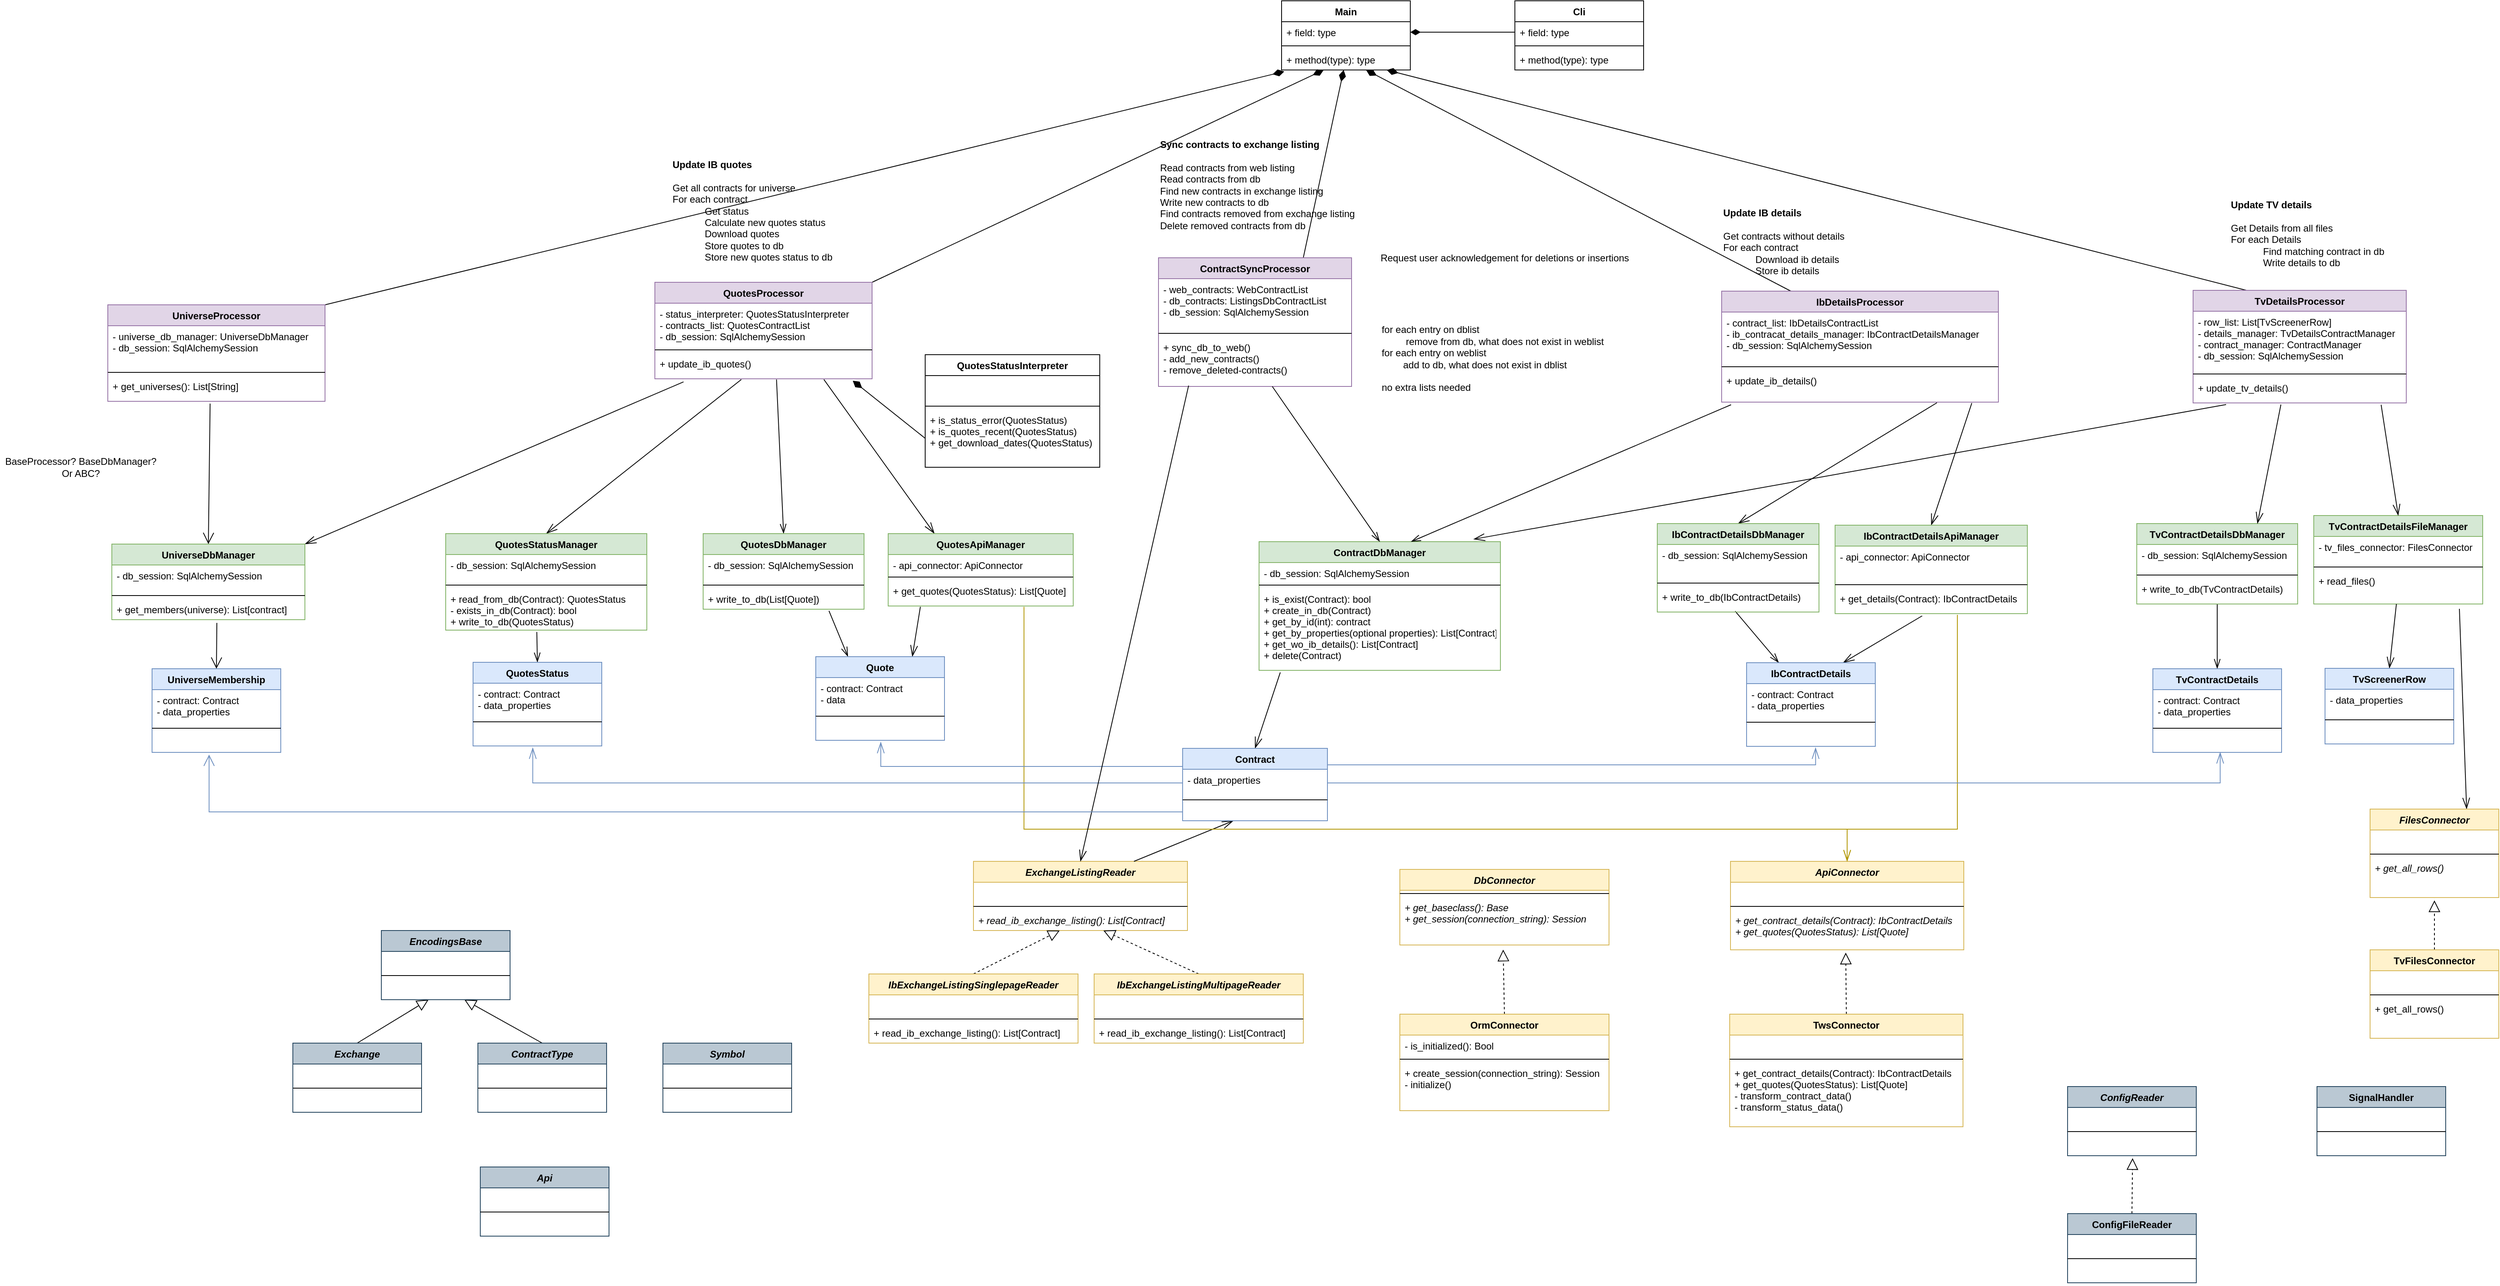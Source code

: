 <mxfile version="16.5.1" type="device"><diagram id="IdjLXu86w-GLdggfMfgk" name="Page-1"><mxGraphModel dx="1888" dy="2284" grid="1" gridSize="10" guides="1" tooltips="1" connect="1" arrows="1" fold="1" page="1" pageScale="1" pageWidth="827" pageHeight="1169" math="0" shadow="0"><root><mxCell id="0"/><mxCell id="1" parent="0"/><mxCell id="6zD2pfqzZopk3A7BasNK-46" style="edgeStyle=none;rounded=0;orthogonalLoop=1;jettySize=auto;html=1;entryX=0.5;entryY=0;entryDx=0;entryDy=0;startArrow=none;startFill=0;endArrow=openThin;endFill=0;fillColor=#000000;endSize=12;startSize=12;exitX=0.088;exitY=1.025;exitDx=0;exitDy=0;exitPerimeter=0;" parent="1" source="9" target="6zD2pfqzZopk3A7BasNK-41" edge="1"><mxGeometry relative="1" as="geometry"/></mxCell><mxCell id="6" value="ContractDbManager" style="swimlane;fontStyle=1;align=center;verticalAlign=top;childLayout=stackLayout;horizontal=1;startSize=26;horizontalStack=0;resizeParent=1;resizeParentMax=0;resizeLast=0;collapsible=1;marginBottom=0;fillColor=#d5e8d4;strokeColor=#82b366;" parent="1" vertex="1"><mxGeometry x="1795" y="152.5" width="300" height="160" as="geometry"/></mxCell><mxCell id="7" value="- db_session: SqlAlchemySession" style="text;strokeColor=none;fillColor=none;align=left;verticalAlign=top;spacingLeft=4;spacingRight=4;overflow=hidden;rotatable=0;points=[[0,0.5],[1,0.5]];portConstraint=eastwest;" parent="6" vertex="1"><mxGeometry y="26" width="300" height="24" as="geometry"/></mxCell><mxCell id="8" value="" style="line;strokeWidth=1;fillColor=none;align=left;verticalAlign=middle;spacingTop=-1;spacingLeft=3;spacingRight=3;rotatable=0;labelPosition=right;points=[];portConstraint=eastwest;" parent="6" vertex="1"><mxGeometry y="50" width="300" height="8" as="geometry"/></mxCell><mxCell id="9" value="+ is_exist(Contract): bool&#10;+ create_in_db(Contract)&#10;+ get_by_id(int): contract&#10;+ get_by_properties(optional properties): List[Contract]&#10;+ get_wo_ib_details(): List[Contract]&#10;+ delete(Contract)" style="text;strokeColor=none;fillColor=none;align=left;verticalAlign=top;spacingLeft=4;spacingRight=4;overflow=hidden;rotatable=0;points=[[0,0.5],[1,0.5]];portConstraint=eastwest;" parent="6" vertex="1"><mxGeometry y="58" width="300" height="102" as="geometry"/></mxCell><mxCell id="eqzDd1jZ1NdBC3ddUP8t-183" style="edgeStyle=none;rounded=0;orthogonalLoop=1;jettySize=auto;html=1;exitX=0.25;exitY=0;exitDx=0;exitDy=0;endArrow=none;endFill=0;startSize=10;endSize=12;entryX=0.782;entryY=1.077;entryDx=0;entryDy=0;entryPerimeter=0;startArrow=openThin;startFill=0;" parent="1" source="10" target="6zD2pfqzZopk3A7BasNK-56" edge="1"><mxGeometry relative="1" as="geometry"><mxPoint x="1382.697" y="-9.5" as="targetPoint"/></mxGeometry></mxCell><mxCell id="o9W8RwFBZew-35jbH42g-63" style="edgeStyle=none;rounded=0;orthogonalLoop=1;jettySize=auto;html=1;exitX=0.75;exitY=0;exitDx=0;exitDy=0;entryX=0.174;entryY=1.031;entryDx=0;entryDy=0;entryPerimeter=0;startArrow=openThin;startFill=0;endArrow=none;endFill=0;startSize=12;endSize=12;fillColor=#000000;" parent="1" source="10" target="o9W8RwFBZew-35jbH42g-61" edge="1"><mxGeometry relative="1" as="geometry"/></mxCell><mxCell id="10" value="Quote" style="swimlane;fontStyle=1;align=center;verticalAlign=top;childLayout=stackLayout;horizontal=1;startSize=26;horizontalStack=0;resizeParent=1;resizeParentMax=0;resizeLast=0;collapsible=1;marginBottom=0;fillColor=#dae8fc;strokeColor=#6c8ebf;" parent="1" vertex="1"><mxGeometry x="1244" y="295.5" width="160" height="104" as="geometry"/></mxCell><mxCell id="11" value="- contract: Contract&#10;- data" style="text;strokeColor=none;fillColor=none;align=left;verticalAlign=top;spacingLeft=4;spacingRight=4;overflow=hidden;rotatable=0;points=[[0,0.5],[1,0.5]];portConstraint=eastwest;" parent="10" vertex="1"><mxGeometry y="26" width="160" height="44" as="geometry"/></mxCell><mxCell id="12" value="" style="line;strokeWidth=1;fillColor=none;align=left;verticalAlign=middle;spacingTop=-1;spacingLeft=3;spacingRight=3;rotatable=0;labelPosition=right;points=[];portConstraint=eastwest;" parent="10" vertex="1"><mxGeometry y="70" width="160" height="8" as="geometry"/></mxCell><mxCell id="13" value=" " style="text;strokeColor=none;fillColor=none;align=left;verticalAlign=top;spacingLeft=4;spacingRight=4;overflow=hidden;rotatable=0;points=[[0,0.5],[1,0.5]];portConstraint=eastwest;" parent="10" vertex="1"><mxGeometry y="78" width="160" height="26" as="geometry"/></mxCell><mxCell id="eqzDd1jZ1NdBC3ddUP8t-166" style="edgeStyle=none;rounded=0;orthogonalLoop=1;jettySize=auto;html=1;exitX=0.5;exitY=0;exitDx=0;exitDy=0;entryX=0.56;entryY=1.026;entryDx=0;entryDy=0;entryPerimeter=0;endArrow=none;endFill=0;startSize=10;endSize=12;startArrow=openThin;startFill=0;" parent="1" source="6zD2pfqzZopk3A7BasNK-53" target="eqzDd1jZ1NdBC3ddUP8t-92" edge="1"><mxGeometry relative="1" as="geometry"><mxPoint x="1034" y="60" as="sourcePoint"/></mxGeometry></mxCell><mxCell id="eqzDd1jZ1NdBC3ddUP8t-181" style="edgeStyle=none;rounded=0;orthogonalLoop=1;jettySize=auto;html=1;exitX=0.25;exitY=0;exitDx=0;exitDy=0;endArrow=none;endFill=0;startSize=10;endSize=12;startArrow=openThin;startFill=0;entryX=0.482;entryY=0.969;entryDx=0;entryDy=0;entryPerimeter=0;" parent="1" source="6zD2pfqzZopk3A7BasNK-80" target="6zD2pfqzZopk3A7BasNK-76" edge="1"><mxGeometry relative="1" as="geometry"><mxPoint x="904" y="325" as="sourcePoint"/><mxPoint x="920" y="280" as="targetPoint"/></mxGeometry></mxCell><mxCell id="eqzDd1jZ1NdBC3ddUP8t-187" style="edgeStyle=none;rounded=0;orthogonalLoop=1;jettySize=auto;html=1;exitX=0.75;exitY=0;exitDx=0;exitDy=0;endArrow=diamondThin;endFill=1;startSize=10;endSize=12;startArrow=none;startFill=0;" parent="1" source="30" target="eqzDd1jZ1NdBC3ddUP8t-129" edge="1"><mxGeometry relative="1" as="geometry"/></mxCell><mxCell id="30" value="ContractSyncProcessor" style="swimlane;fontStyle=1;align=center;verticalAlign=top;childLayout=stackLayout;horizontal=1;startSize=26;horizontalStack=0;resizeParent=1;resizeParentMax=0;resizeLast=0;collapsible=1;marginBottom=0;fillColor=#e1d5e7;strokeColor=#9673a6;" parent="1" vertex="1"><mxGeometry x="1670" y="-200.5" width="240" height="160" as="geometry"/></mxCell><mxCell id="31" value="- web_contracts: WebContractList&#10;- db_contracts: ListingsDbContractList&#10;- db_session: SqlAlchemySession" style="text;strokeColor=none;fillColor=none;align=left;verticalAlign=top;spacingLeft=4;spacingRight=4;overflow=hidden;rotatable=0;points=[[0,0.5],[1,0.5]];portConstraint=eastwest;" parent="30" vertex="1"><mxGeometry y="26" width="240" height="64" as="geometry"/></mxCell><mxCell id="32" value="" style="line;strokeWidth=1;fillColor=none;align=left;verticalAlign=middle;spacingTop=-1;spacingLeft=3;spacingRight=3;rotatable=0;labelPosition=right;points=[];portConstraint=eastwest;" parent="30" vertex="1"><mxGeometry y="90" width="240" height="8" as="geometry"/></mxCell><mxCell id="33" value="+ sync_db_to_web()&#10;- add_new_contracts()&#10;- remove_deleted-contracts()" style="text;strokeColor=none;fillColor=none;align=left;verticalAlign=top;spacingLeft=4;spacingRight=4;overflow=hidden;rotatable=0;points=[[0,0.5],[1,0.5]];portConstraint=eastwest;" parent="30" vertex="1"><mxGeometry y="98" width="240" height="62" as="geometry"/></mxCell><mxCell id="eqzDd1jZ1NdBC3ddUP8t-169" style="edgeStyle=none;rounded=0;orthogonalLoop=1;jettySize=auto;html=1;exitX=0.5;exitY=0;exitDx=0;exitDy=0;endArrow=none;endFill=0;startSize=10;endSize=12;startArrow=openThin;startFill=0;" parent="1" source="6" target="33" edge="1"><mxGeometry relative="1" as="geometry"><mxPoint x="1945" y="29.5" as="sourcePoint"/></mxGeometry></mxCell><mxCell id="eqzDd1jZ1NdBC3ddUP8t-41" value="ExchangeListingReader" style="swimlane;fontStyle=3;align=center;verticalAlign=top;childLayout=stackLayout;horizontal=1;startSize=26;horizontalStack=0;resizeParent=1;resizeParentMax=0;resizeLast=0;collapsible=1;marginBottom=0;fillColor=#fff2cc;strokeColor=#d6b656;" parent="1" vertex="1"><mxGeometry x="1440" y="550" width="266" height="86" as="geometry"/></mxCell><mxCell id="eqzDd1jZ1NdBC3ddUP8t-42" value=" " style="text;strokeColor=none;fillColor=none;align=left;verticalAlign=top;spacingLeft=4;spacingRight=4;overflow=hidden;rotatable=0;points=[[0,0.5],[1,0.5]];portConstraint=eastwest;" parent="eqzDd1jZ1NdBC3ddUP8t-41" vertex="1"><mxGeometry y="26" width="266" height="26" as="geometry"/></mxCell><mxCell id="eqzDd1jZ1NdBC3ddUP8t-43" value="" style="line;strokeWidth=1;fillColor=none;align=left;verticalAlign=middle;spacingTop=-1;spacingLeft=3;spacingRight=3;rotatable=0;labelPosition=right;points=[];portConstraint=eastwest;" parent="eqzDd1jZ1NdBC3ddUP8t-41" vertex="1"><mxGeometry y="52" width="266" height="8" as="geometry"/></mxCell><mxCell id="eqzDd1jZ1NdBC3ddUP8t-44" value="+ read_ib_exchange_listing(): List[Contract]" style="text;strokeColor=none;fillColor=none;align=left;verticalAlign=top;spacingLeft=4;spacingRight=4;overflow=hidden;rotatable=0;points=[[0,0.5],[1,0.5]];portConstraint=eastwest;fontStyle=2" parent="eqzDd1jZ1NdBC3ddUP8t-41" vertex="1"><mxGeometry y="60" width="266" height="26" as="geometry"/></mxCell><mxCell id="eqzDd1jZ1NdBC3ddUP8t-203" style="edgeStyle=none;rounded=0;orthogonalLoop=1;jettySize=auto;html=1;exitX=0.5;exitY=0;exitDx=0;exitDy=0;endArrow=block;endFill=0;startSize=10;endSize=12;dashed=1;" parent="1" source="eqzDd1jZ1NdBC3ddUP8t-45" target="eqzDd1jZ1NdBC3ddUP8t-44" edge="1"><mxGeometry relative="1" as="geometry"/></mxCell><mxCell id="eqzDd1jZ1NdBC3ddUP8t-45" value="IbExchangeListingSinglepageReader" style="swimlane;fontStyle=3;align=center;verticalAlign=top;childLayout=stackLayout;horizontal=1;startSize=26;horizontalStack=0;resizeParent=1;resizeParentMax=0;resizeLast=0;collapsible=1;marginBottom=0;fillColor=#fff2cc;strokeColor=#d6b656;" parent="1" vertex="1"><mxGeometry x="1310" y="690" width="260" height="86" as="geometry"/></mxCell><mxCell id="eqzDd1jZ1NdBC3ddUP8t-46" value=" " style="text;strokeColor=none;fillColor=none;align=left;verticalAlign=top;spacingLeft=4;spacingRight=4;overflow=hidden;rotatable=0;points=[[0,0.5],[1,0.5]];portConstraint=eastwest;" parent="eqzDd1jZ1NdBC3ddUP8t-45" vertex="1"><mxGeometry y="26" width="260" height="26" as="geometry"/></mxCell><mxCell id="eqzDd1jZ1NdBC3ddUP8t-47" value="" style="line;strokeWidth=1;fillColor=none;align=left;verticalAlign=middle;spacingTop=-1;spacingLeft=3;spacingRight=3;rotatable=0;labelPosition=right;points=[];portConstraint=eastwest;" parent="eqzDd1jZ1NdBC3ddUP8t-45" vertex="1"><mxGeometry y="52" width="260" height="8" as="geometry"/></mxCell><mxCell id="eqzDd1jZ1NdBC3ddUP8t-48" value="+ read_ib_exchange_listing(): List[Contract]" style="text;strokeColor=none;fillColor=none;align=left;verticalAlign=top;spacingLeft=4;spacingRight=4;overflow=hidden;rotatable=0;points=[[0,0.5],[1,0.5]];portConstraint=eastwest;fontStyle=0" parent="eqzDd1jZ1NdBC3ddUP8t-45" vertex="1"><mxGeometry y="60" width="260" height="26" as="geometry"/></mxCell><mxCell id="eqzDd1jZ1NdBC3ddUP8t-204" style="edgeStyle=none;rounded=0;orthogonalLoop=1;jettySize=auto;html=1;exitX=0.5;exitY=0;exitDx=0;exitDy=0;dashed=1;endArrow=block;endFill=0;startSize=10;endSize=12;" parent="1" source="eqzDd1jZ1NdBC3ddUP8t-49" target="eqzDd1jZ1NdBC3ddUP8t-44" edge="1"><mxGeometry relative="1" as="geometry"/></mxCell><mxCell id="eqzDd1jZ1NdBC3ddUP8t-49" value="IbExchangeListingMultipageReader" style="swimlane;fontStyle=3;align=center;verticalAlign=top;childLayout=stackLayout;horizontal=1;startSize=26;horizontalStack=0;resizeParent=1;resizeParentMax=0;resizeLast=0;collapsible=1;marginBottom=0;fillColor=#fff2cc;strokeColor=#d6b656;" parent="1" vertex="1"><mxGeometry x="1590" y="690" width="260" height="86" as="geometry"/></mxCell><mxCell id="eqzDd1jZ1NdBC3ddUP8t-50" value=" " style="text;strokeColor=none;fillColor=none;align=left;verticalAlign=top;spacingLeft=4;spacingRight=4;overflow=hidden;rotatable=0;points=[[0,0.5],[1,0.5]];portConstraint=eastwest;" parent="eqzDd1jZ1NdBC3ddUP8t-49" vertex="1"><mxGeometry y="26" width="260" height="26" as="geometry"/></mxCell><mxCell id="eqzDd1jZ1NdBC3ddUP8t-51" value="" style="line;strokeWidth=1;fillColor=none;align=left;verticalAlign=middle;spacingTop=-1;spacingLeft=3;spacingRight=3;rotatable=0;labelPosition=right;points=[];portConstraint=eastwest;" parent="eqzDd1jZ1NdBC3ddUP8t-49" vertex="1"><mxGeometry y="52" width="260" height="8" as="geometry"/></mxCell><mxCell id="eqzDd1jZ1NdBC3ddUP8t-52" value="+ read_ib_exchange_listing(): List[Contract]" style="text;strokeColor=none;fillColor=none;align=left;verticalAlign=top;spacingLeft=4;spacingRight=4;overflow=hidden;rotatable=0;points=[[0,0.5],[1,0.5]];portConstraint=eastwest;fontStyle=0" parent="eqzDd1jZ1NdBC3ddUP8t-49" vertex="1"><mxGeometry y="60" width="260" height="26" as="geometry"/></mxCell><mxCell id="eqzDd1jZ1NdBC3ddUP8t-53" value="DbConnector" style="swimlane;fontStyle=3;align=center;verticalAlign=top;childLayout=stackLayout;horizontal=1;startSize=26;horizontalStack=0;resizeParent=1;resizeParentMax=0;resizeLast=0;collapsible=1;marginBottom=0;fillColor=#fff2cc;strokeColor=#d6b656;" parent="1" vertex="1"><mxGeometry x="1970" y="560" width="260" height="94" as="geometry"/></mxCell><mxCell id="eqzDd1jZ1NdBC3ddUP8t-55" value="" style="line;strokeWidth=1;fillColor=none;align=left;verticalAlign=middle;spacingTop=-1;spacingLeft=3;spacingRight=3;rotatable=0;labelPosition=right;points=[];portConstraint=eastwest;" parent="eqzDd1jZ1NdBC3ddUP8t-53" vertex="1"><mxGeometry y="26" width="260" height="8" as="geometry"/></mxCell><mxCell id="eqzDd1jZ1NdBC3ddUP8t-56" value="+ get_baseclass(): Base&#10;+ get_session(connection_string): Session&#10;" style="text;strokeColor=none;fillColor=none;align=left;verticalAlign=top;spacingLeft=4;spacingRight=4;overflow=hidden;rotatable=0;points=[[0,0.5],[1,0.5]];portConstraint=eastwest;fontStyle=2" parent="eqzDd1jZ1NdBC3ddUP8t-53" vertex="1"><mxGeometry y="34" width="260" height="60" as="geometry"/></mxCell><mxCell id="eqzDd1jZ1NdBC3ddUP8t-189" style="edgeStyle=none;rounded=0;orthogonalLoop=1;jettySize=auto;html=1;exitX=0.25;exitY=0;exitDx=0;exitDy=0;endArrow=diamondThin;endFill=1;startSize=10;endSize=12;startArrow=none;startFill=0;" parent="1" source="eqzDd1jZ1NdBC3ddUP8t-65" target="eqzDd1jZ1NdBC3ddUP8t-129" edge="1"><mxGeometry relative="1" as="geometry"/></mxCell><mxCell id="eqzDd1jZ1NdBC3ddUP8t-65" value="IbDetailsProcessor" style="swimlane;fontStyle=1;align=center;verticalAlign=top;childLayout=stackLayout;horizontal=1;startSize=26;horizontalStack=0;resizeParent=1;resizeParentMax=0;resizeLast=0;collapsible=1;marginBottom=0;fillColor=#e1d5e7;strokeColor=#9673a6;" parent="1" vertex="1"><mxGeometry x="2370" y="-159" width="344" height="138" as="geometry"/></mxCell><mxCell id="eqzDd1jZ1NdBC3ddUP8t-66" value="- contract_list: IbDetailsContractList&#10;- ib_contracat_details_manager: IbContractDetailsManager&#10;- db_session: SqlAlchemySession" style="text;strokeColor=none;fillColor=none;align=left;verticalAlign=top;spacingLeft=4;spacingRight=4;overflow=hidden;rotatable=0;points=[[0,0.5],[1,0.5]];portConstraint=eastwest;fontStyle=0" parent="eqzDd1jZ1NdBC3ddUP8t-65" vertex="1"><mxGeometry y="26" width="344" height="64" as="geometry"/></mxCell><mxCell id="eqzDd1jZ1NdBC3ddUP8t-67" value="" style="line;strokeWidth=1;fillColor=none;align=left;verticalAlign=middle;spacingTop=-1;spacingLeft=3;spacingRight=3;rotatable=0;labelPosition=right;points=[];portConstraint=eastwest;" parent="eqzDd1jZ1NdBC3ddUP8t-65" vertex="1"><mxGeometry y="90" width="344" height="8" as="geometry"/></mxCell><mxCell id="eqzDd1jZ1NdBC3ddUP8t-68" value="+ update_ib_details()&#10;" style="text;strokeColor=none;fillColor=none;align=left;verticalAlign=top;spacingLeft=4;spacingRight=4;overflow=hidden;rotatable=0;points=[[0,0.5],[1,0.5]];portConstraint=eastwest;" parent="eqzDd1jZ1NdBC3ddUP8t-65" vertex="1"><mxGeometry y="98" width="344" height="40" as="geometry"/></mxCell><mxCell id="eqzDd1jZ1NdBC3ddUP8t-69" value="ApiConnector" style="swimlane;fontStyle=3;align=center;verticalAlign=top;childLayout=stackLayout;horizontal=1;startSize=26;horizontalStack=0;resizeParent=1;resizeParentMax=0;resizeLast=0;collapsible=1;marginBottom=0;fillColor=#fff2cc;strokeColor=#d6b656;" parent="1" vertex="1"><mxGeometry x="2381" y="550" width="290" height="110" as="geometry"/></mxCell><mxCell id="eqzDd1jZ1NdBC3ddUP8t-70" value=" " style="text;strokeColor=none;fillColor=none;align=left;verticalAlign=top;spacingLeft=4;spacingRight=4;overflow=hidden;rotatable=0;points=[[0,0.5],[1,0.5]];portConstraint=eastwest;" parent="eqzDd1jZ1NdBC3ddUP8t-69" vertex="1"><mxGeometry y="26" width="290" height="26" as="geometry"/></mxCell><mxCell id="eqzDd1jZ1NdBC3ddUP8t-71" value="" style="line;strokeWidth=1;fillColor=none;align=left;verticalAlign=middle;spacingTop=-1;spacingLeft=3;spacingRight=3;rotatable=0;labelPosition=right;points=[];portConstraint=eastwest;" parent="eqzDd1jZ1NdBC3ddUP8t-69" vertex="1"><mxGeometry y="52" width="290" height="8" as="geometry"/></mxCell><mxCell id="eqzDd1jZ1NdBC3ddUP8t-72" value="+ get_contract_details(Contract): IbContractDetails&#10;+ get_quotes(QuotesStatus): List[Quote]" style="text;strokeColor=none;fillColor=none;align=left;verticalAlign=top;spacingLeft=4;spacingRight=4;overflow=hidden;rotatable=0;points=[[0,0.5],[1,0.5]];portConstraint=eastwest;fontStyle=2" parent="eqzDd1jZ1NdBC3ddUP8t-69" vertex="1"><mxGeometry y="60" width="290" height="50" as="geometry"/></mxCell><mxCell id="eqzDd1jZ1NdBC3ddUP8t-190" style="edgeStyle=none;rounded=0;orthogonalLoop=1;jettySize=auto;html=1;exitX=0.25;exitY=0;exitDx=0;exitDy=0;endArrow=diamondThin;endFill=1;startSize=10;endSize=12;startArrow=none;startFill=0;" parent="1" source="eqzDd1jZ1NdBC3ddUP8t-85" target="eqzDd1jZ1NdBC3ddUP8t-129" edge="1"><mxGeometry relative="1" as="geometry"/></mxCell><mxCell id="eqzDd1jZ1NdBC3ddUP8t-85" value="TvDetailsProcessor" style="swimlane;fontStyle=1;align=center;verticalAlign=top;childLayout=stackLayout;horizontal=1;startSize=26;horizontalStack=0;resizeParent=1;resizeParentMax=0;resizeLast=0;collapsible=1;marginBottom=0;fillColor=#e1d5e7;strokeColor=#9673a6;" parent="1" vertex="1"><mxGeometry x="2956" y="-160" width="265" height="140" as="geometry"/></mxCell><mxCell id="eqzDd1jZ1NdBC3ddUP8t-86" value="- row_list: List[TvScreenerRow]&#10;- details_manager: TvDetailsContractManager&#10;- contract_manager: ContractManager&#10;- db_session: SqlAlchemySession" style="text;strokeColor=none;fillColor=none;align=left;verticalAlign=top;spacingLeft=4;spacingRight=4;overflow=hidden;rotatable=0;points=[[0,0.5],[1,0.5]];portConstraint=eastwest;fontStyle=0" parent="eqzDd1jZ1NdBC3ddUP8t-85" vertex="1"><mxGeometry y="26" width="265" height="74" as="geometry"/></mxCell><mxCell id="eqzDd1jZ1NdBC3ddUP8t-87" value="" style="line;strokeWidth=1;fillColor=none;align=left;verticalAlign=middle;spacingTop=-1;spacingLeft=3;spacingRight=3;rotatable=0;labelPosition=right;points=[];portConstraint=eastwest;" parent="eqzDd1jZ1NdBC3ddUP8t-85" vertex="1"><mxGeometry y="100" width="265" height="8" as="geometry"/></mxCell><mxCell id="eqzDd1jZ1NdBC3ddUP8t-88" value="+ update_tv_details()" style="text;strokeColor=none;fillColor=none;align=left;verticalAlign=top;spacingLeft=4;spacingRight=4;overflow=hidden;rotatable=0;points=[[0,0.5],[1,0.5]];portConstraint=eastwest;" parent="eqzDd1jZ1NdBC3ddUP8t-85" vertex="1"><mxGeometry y="108" width="265" height="32" as="geometry"/></mxCell><mxCell id="eqzDd1jZ1NdBC3ddUP8t-188" style="edgeStyle=none;rounded=0;orthogonalLoop=1;jettySize=auto;html=1;endArrow=diamondThin;endFill=1;startSize=10;endSize=12;exitX=1;exitY=0;exitDx=0;exitDy=0;startArrow=none;startFill=0;" parent="1" source="eqzDd1jZ1NdBC3ddUP8t-89" target="eqzDd1jZ1NdBC3ddUP8t-129" edge="1"><mxGeometry relative="1" as="geometry"><mxPoint x="740" y="-180" as="sourcePoint"/></mxGeometry></mxCell><mxCell id="eqzDd1jZ1NdBC3ddUP8t-89" value="QuotesProcessor" style="swimlane;fontStyle=1;align=center;verticalAlign=top;childLayout=stackLayout;horizontal=1;startSize=26;horizontalStack=0;resizeParent=1;resizeParentMax=0;resizeLast=0;collapsible=1;marginBottom=0;fillColor=#e1d5e7;strokeColor=#9673a6;" parent="1" vertex="1"><mxGeometry x="1044" y="-170" width="270" height="120" as="geometry"/></mxCell><mxCell id="eqzDd1jZ1NdBC3ddUP8t-90" value="- status_interpreter: QuotesStatusInterpreter&#10;- contracts_list: QuotesContractList&#10;- db_session: SqlAlchemySession" style="text;strokeColor=none;fillColor=none;align=left;verticalAlign=top;spacingLeft=4;spacingRight=4;overflow=hidden;rotatable=0;points=[[0,0.5],[1,0.5]];portConstraint=eastwest;" parent="eqzDd1jZ1NdBC3ddUP8t-89" vertex="1"><mxGeometry y="26" width="270" height="54" as="geometry"/></mxCell><mxCell id="eqzDd1jZ1NdBC3ddUP8t-91" value="" style="line;strokeWidth=1;fillColor=none;align=left;verticalAlign=middle;spacingTop=-1;spacingLeft=3;spacingRight=3;rotatable=0;labelPosition=right;points=[];portConstraint=eastwest;" parent="eqzDd1jZ1NdBC3ddUP8t-89" vertex="1"><mxGeometry y="80" width="270" height="8" as="geometry"/></mxCell><mxCell id="eqzDd1jZ1NdBC3ddUP8t-92" value="+ update_ib_quotes()&#10;" style="text;strokeColor=none;fillColor=none;align=left;verticalAlign=top;spacingLeft=4;spacingRight=4;overflow=hidden;rotatable=0;points=[[0,0.5],[1,0.5]];portConstraint=eastwest;" parent="eqzDd1jZ1NdBC3ddUP8t-89" vertex="1"><mxGeometry y="88" width="270" height="32" as="geometry"/></mxCell><mxCell id="eqzDd1jZ1NdBC3ddUP8t-182" style="edgeStyle=none;rounded=0;orthogonalLoop=1;jettySize=auto;html=1;exitX=0.5;exitY=0;exitDx=0;exitDy=0;endArrow=none;endFill=0;startSize=10;endSize=12;startArrow=openThin;startFill=0;entryX=0.453;entryY=1.043;entryDx=0;entryDy=0;entryPerimeter=0;" parent="1" source="6zD2pfqzZopk3A7BasNK-63" target="6zD2pfqzZopk3A7BasNK-61" edge="1"><mxGeometry relative="1" as="geometry"><mxPoint x="718" y="335.5" as="sourcePoint"/></mxGeometry></mxCell><mxCell id="eqzDd1jZ1NdBC3ddUP8t-97" value="TvContractDetailsFileManager" style="swimlane;fontStyle=1;align=center;verticalAlign=top;childLayout=stackLayout;horizontal=1;startSize=26;horizontalStack=0;resizeParent=1;resizeParentMax=0;resizeLast=0;collapsible=1;marginBottom=0;fillColor=#d5e8d4;strokeColor=#82b366;" parent="1" vertex="1"><mxGeometry x="3106" y="120" width="210" height="110" as="geometry"/></mxCell><mxCell id="eqzDd1jZ1NdBC3ddUP8t-98" value="- tv_files_connector: FilesConnector" style="text;strokeColor=none;fillColor=none;align=left;verticalAlign=top;spacingLeft=4;spacingRight=4;overflow=hidden;rotatable=0;points=[[0,0.5],[1,0.5]];portConstraint=eastwest;" parent="eqzDd1jZ1NdBC3ddUP8t-97" vertex="1"><mxGeometry y="26" width="210" height="34" as="geometry"/></mxCell><mxCell id="eqzDd1jZ1NdBC3ddUP8t-99" value="" style="line;strokeWidth=1;fillColor=none;align=left;verticalAlign=middle;spacingTop=-1;spacingLeft=3;spacingRight=3;rotatable=0;labelPosition=right;points=[];portConstraint=eastwest;" parent="eqzDd1jZ1NdBC3ddUP8t-97" vertex="1"><mxGeometry y="60" width="210" height="8" as="geometry"/></mxCell><mxCell id="eqzDd1jZ1NdBC3ddUP8t-100" value="+ read_files()" style="text;strokeColor=none;fillColor=none;align=left;verticalAlign=top;spacingLeft=4;spacingRight=4;overflow=hidden;rotatable=0;points=[[0,0.5],[1,0.5]];portConstraint=eastwest;" parent="eqzDd1jZ1NdBC3ddUP8t-97" vertex="1"><mxGeometry y="68" width="210" height="42" as="geometry"/></mxCell><mxCell id="eqzDd1jZ1NdBC3ddUP8t-180" style="edgeStyle=none;rounded=0;orthogonalLoop=1;jettySize=auto;html=1;exitX=0.5;exitY=0;exitDx=0;exitDy=0;endArrow=none;endFill=0;startSize=10;endSize=12;startArrow=openThin;startFill=0;" parent="1" source="eqzDd1jZ1NdBC3ddUP8t-102" target="eqzDd1jZ1NdBC3ddUP8t-125" edge="1"><mxGeometry relative="1" as="geometry"/></mxCell><mxCell id="eqzDd1jZ1NdBC3ddUP8t-102" value="TvContractDetails" style="swimlane;fontStyle=1;align=center;verticalAlign=top;childLayout=stackLayout;horizontal=1;startSize=26;horizontalStack=0;resizeParent=1;resizeParentMax=0;resizeLast=0;collapsible=1;marginBottom=0;fillColor=#dae8fc;strokeColor=#6c8ebf;" parent="1" vertex="1"><mxGeometry x="2906" y="310.5" width="160" height="104" as="geometry"/></mxCell><mxCell id="eqzDd1jZ1NdBC3ddUP8t-103" value="- contract: Contract&#10;- data_properties" style="text;strokeColor=none;fillColor=none;align=left;verticalAlign=top;spacingLeft=4;spacingRight=4;overflow=hidden;rotatable=0;points=[[0,0.5],[1,0.5]];portConstraint=eastwest;" parent="eqzDd1jZ1NdBC3ddUP8t-102" vertex="1"><mxGeometry y="26" width="160" height="44" as="geometry"/></mxCell><mxCell id="eqzDd1jZ1NdBC3ddUP8t-104" value="" style="line;strokeWidth=1;fillColor=none;align=left;verticalAlign=middle;spacingTop=-1;spacingLeft=3;spacingRight=3;rotatable=0;labelPosition=right;points=[];portConstraint=eastwest;" parent="eqzDd1jZ1NdBC3ddUP8t-102" vertex="1"><mxGeometry y="70" width="160" height="8" as="geometry"/></mxCell><mxCell id="eqzDd1jZ1NdBC3ddUP8t-105" value=" " style="text;strokeColor=none;fillColor=none;align=left;verticalAlign=top;spacingLeft=4;spacingRight=4;overflow=hidden;rotatable=0;points=[[0,0.5],[1,0.5]];portConstraint=eastwest;" parent="eqzDd1jZ1NdBC3ddUP8t-102" vertex="1"><mxGeometry y="78" width="160" height="26" as="geometry"/></mxCell><mxCell id="eqzDd1jZ1NdBC3ddUP8t-106" value="&lt;b&gt;Update IB details&lt;br&gt;&lt;/b&gt;&lt;br&gt;Get contracts without details&lt;br&gt;For each contract&lt;br&gt;&lt;blockquote style=&quot;margin: 0 0 0 40px ; border: none ; padding: 0px&quot;&gt;Download ib details&lt;/blockquote&gt;&lt;blockquote style=&quot;margin: 0 0 0 40px ; border: none ; padding: 0px&quot;&gt;Store ib details&lt;/blockquote&gt;" style="text;html=1;strokeColor=none;fillColor=none;align=left;verticalAlign=top;whiteSpace=wrap;rounded=0;labelPosition=center;verticalLabelPosition=middle;" parent="1" vertex="1"><mxGeometry x="2370" y="-270" width="186" height="100" as="geometry"/></mxCell><mxCell id="eqzDd1jZ1NdBC3ddUP8t-107" value="&lt;b&gt;Update IB quotes&lt;br&gt;&lt;/b&gt;&lt;blockquote style=&quot;margin: 0 0 0 40px ; border: none ; padding: 0px&quot;&gt;&lt;br&gt;&lt;/blockquote&gt;Get all contracts for universe&lt;br&gt;For each contract&lt;blockquote style=&quot;margin: 0 0 0 40px ; border: none ; padding: 0px&quot;&gt;&lt;span&gt;Get status&lt;/span&gt;&lt;/blockquote&gt;&lt;blockquote style=&quot;margin: 0 0 0 40px ; border: none ; padding: 0px&quot;&gt;&lt;span&gt;Calculate new quotes status&lt;/span&gt;&lt;br&gt;&lt;/blockquote&gt;&lt;blockquote style=&quot;margin: 0 0 0 40px ; border: none ; padding: 0px&quot;&gt;Download quotes&lt;br&gt;Store quotes to db&lt;/blockquote&gt;&lt;blockquote style=&quot;margin: 0 0 0 40px ; border: none ; padding: 0px&quot;&gt;Store new quotes status to db&lt;/blockquote&gt;" style="text;html=1;strokeColor=none;fillColor=none;align=left;verticalAlign=top;whiteSpace=wrap;rounded=0;labelPosition=center;verticalLabelPosition=middle;" parent="1" vertex="1"><mxGeometry x="1064" y="-330" width="210" height="150" as="geometry"/></mxCell><mxCell id="eqzDd1jZ1NdBC3ddUP8t-108" value="&lt;b&gt;Update TV details&lt;br&gt;&lt;/b&gt;&lt;br&gt;Get Details from all files&lt;br&gt;For each Details&lt;br&gt;&lt;blockquote style=&quot;margin: 0 0 0 40px ; border: none ; padding: 0px&quot;&gt;Find matching contract in db&lt;br&gt;Write details to db&lt;/blockquote&gt;" style="text;html=1;strokeColor=none;fillColor=none;align=left;verticalAlign=top;whiteSpace=wrap;rounded=0;labelPosition=center;verticalLabelPosition=middle;" parent="1" vertex="1"><mxGeometry x="3001" y="-280" width="211.25" height="120" as="geometry"/></mxCell><mxCell id="eqzDd1jZ1NdBC3ddUP8t-179" style="edgeStyle=none;rounded=0;orthogonalLoop=1;jettySize=auto;html=1;exitX=0.5;exitY=0;exitDx=0;exitDy=0;endArrow=none;endFill=0;startSize=12;endSize=12;startArrow=openThin;startFill=0;" parent="1" source="8Hc5fXqvVGLzUO28A5en-88" target="eqzDd1jZ1NdBC3ddUP8t-100" edge="1"><mxGeometry relative="1" as="geometry"><mxPoint x="1746" y="363.0" as="sourcePoint"/></mxGeometry></mxCell><mxCell id="eqzDd1jZ1NdBC3ddUP8t-113" value="&lt;b&gt;Sync contracts to exchange listing&lt;/b&gt;&lt;br&gt;&lt;br&gt;Read contracts from web listing&lt;br&gt;Read contracts from db&lt;br&gt;Find new contracts in exchange listing&lt;br&gt;Write new contracts to db&lt;br&gt;Find contracts removed from exchange listing&lt;br&gt;Delete removed contracts from db" style="text;html=1;strokeColor=none;fillColor=none;align=left;verticalAlign=top;whiteSpace=wrap;rounded=0;labelPosition=center;verticalLabelPosition=middle;" parent="1" vertex="1"><mxGeometry x="1670" y="-355.5" width="262.5" height="130" as="geometry"/></mxCell><mxCell id="eqzDd1jZ1NdBC3ddUP8t-164" style="edgeStyle=none;rounded=0;orthogonalLoop=1;jettySize=auto;html=1;entryX=0.034;entryY=1.081;entryDx=0;entryDy=0;entryPerimeter=0;endArrow=none;endFill=0;startSize=10;endSize=12;exitX=0.63;exitY=0;exitDx=0;exitDy=0;startArrow=openThin;startFill=0;exitPerimeter=0;" parent="1" source="6" target="eqzDd1jZ1NdBC3ddUP8t-68" edge="1"><mxGeometry relative="1" as="geometry"><mxPoint x="2499" y="34" as="sourcePoint"/></mxGeometry></mxCell><mxCell id="eqzDd1jZ1NdBC3ddUP8t-167" style="edgeStyle=none;rounded=0;orthogonalLoop=1;jettySize=auto;html=1;exitX=0;exitY=0.5;exitDx=0;exitDy=0;endArrow=diamondThin;endFill=1;startSize=10;endSize=12;startArrow=none;startFill=0;entryX=0.911;entryY=1.073;entryDx=0;entryDy=0;entryPerimeter=0;" parent="1" source="eqzDd1jZ1NdBC3ddUP8t-121" target="eqzDd1jZ1NdBC3ddUP8t-92" edge="1"><mxGeometry relative="1" as="geometry"/></mxCell><mxCell id="eqzDd1jZ1NdBC3ddUP8t-118" value="QuotesStatusInterpreter" style="swimlane;fontStyle=1;align=center;verticalAlign=top;childLayout=stackLayout;horizontal=1;startSize=26;horizontalStack=0;resizeParent=1;resizeParentMax=0;resizeLast=0;collapsible=1;marginBottom=0;" parent="1" vertex="1"><mxGeometry x="1380" y="-80" width="217" height="140" as="geometry"/></mxCell><mxCell id="eqzDd1jZ1NdBC3ddUP8t-119" value=" " style="text;strokeColor=none;fillColor=none;align=left;verticalAlign=top;spacingLeft=4;spacingRight=4;overflow=hidden;rotatable=0;points=[[0,0.5],[1,0.5]];portConstraint=eastwest;" parent="eqzDd1jZ1NdBC3ddUP8t-118" vertex="1"><mxGeometry y="26" width="217" height="34" as="geometry"/></mxCell><mxCell id="eqzDd1jZ1NdBC3ddUP8t-120" value="" style="line;strokeWidth=1;fillColor=none;align=left;verticalAlign=middle;spacingTop=-1;spacingLeft=3;spacingRight=3;rotatable=0;labelPosition=right;points=[];portConstraint=eastwest;" parent="eqzDd1jZ1NdBC3ddUP8t-118" vertex="1"><mxGeometry y="60" width="217" height="8" as="geometry"/></mxCell><mxCell id="eqzDd1jZ1NdBC3ddUP8t-121" value="+ is_status_error(QuotesStatus)&#10;+ is_quotes_recent(QuotesStatus)&#10;+ get_download_dates(QuotesStatus)" style="text;strokeColor=none;fillColor=none;align=left;verticalAlign=top;spacingLeft=4;spacingRight=4;overflow=hidden;rotatable=0;points=[[0,0.5],[1,0.5]];portConstraint=eastwest;" parent="eqzDd1jZ1NdBC3ddUP8t-118" vertex="1"><mxGeometry y="68" width="217" height="72" as="geometry"/></mxCell><mxCell id="eqzDd1jZ1NdBC3ddUP8t-122" value="TvContractDetailsDbManager" style="swimlane;fontStyle=1;align=center;verticalAlign=top;childLayout=stackLayout;horizontal=1;startSize=26;horizontalStack=0;resizeParent=1;resizeParentMax=0;resizeLast=0;collapsible=1;marginBottom=0;fillColor=#d5e8d4;strokeColor=#82b366;" parent="1" vertex="1"><mxGeometry x="2886" y="130" width="200" height="100" as="geometry"/></mxCell><mxCell id="eqzDd1jZ1NdBC3ddUP8t-123" value="- db_session: SqlAlchemySession" style="text;strokeColor=none;fillColor=none;align=left;verticalAlign=top;spacingLeft=4;spacingRight=4;overflow=hidden;rotatable=0;points=[[0,0.5],[1,0.5]];portConstraint=eastwest;" parent="eqzDd1jZ1NdBC3ddUP8t-122" vertex="1"><mxGeometry y="26" width="200" height="34" as="geometry"/></mxCell><mxCell id="eqzDd1jZ1NdBC3ddUP8t-124" value="" style="line;strokeWidth=1;fillColor=none;align=left;verticalAlign=middle;spacingTop=-1;spacingLeft=3;spacingRight=3;rotatable=0;labelPosition=right;points=[];portConstraint=eastwest;" parent="eqzDd1jZ1NdBC3ddUP8t-122" vertex="1"><mxGeometry y="60" width="200" height="8" as="geometry"/></mxCell><mxCell id="eqzDd1jZ1NdBC3ddUP8t-125" value="+ write_to_db(TvContractDetails)" style="text;strokeColor=none;fillColor=none;align=left;verticalAlign=top;spacingLeft=4;spacingRight=4;overflow=hidden;rotatable=0;points=[[0,0.5],[1,0.5]];portConstraint=eastwest;" parent="eqzDd1jZ1NdBC3ddUP8t-122" vertex="1"><mxGeometry y="68" width="200" height="32" as="geometry"/></mxCell><mxCell id="eqzDd1jZ1NdBC3ddUP8t-191" style="edgeStyle=none;rounded=0;orthogonalLoop=1;jettySize=auto;html=1;exitX=1;exitY=0.5;exitDx=0;exitDy=0;endArrow=none;endFill=0;startSize=10;endSize=12;entryX=0;entryY=0.5;entryDx=0;entryDy=0;startArrow=diamondThin;startFill=1;" parent="1" source="eqzDd1jZ1NdBC3ddUP8t-127" target="eqzDd1jZ1NdBC3ddUP8t-131" edge="1"><mxGeometry relative="1" as="geometry"/></mxCell><mxCell id="eqzDd1jZ1NdBC3ddUP8t-126" value="Main" style="swimlane;fontStyle=1;align=center;verticalAlign=top;childLayout=stackLayout;horizontal=1;startSize=26;horizontalStack=0;resizeParent=1;resizeParentMax=0;resizeLast=0;collapsible=1;marginBottom=0;" parent="1" vertex="1"><mxGeometry x="1823" y="-520" width="160" height="86" as="geometry"/></mxCell><mxCell id="eqzDd1jZ1NdBC3ddUP8t-127" value="+ field: type" style="text;strokeColor=none;fillColor=none;align=left;verticalAlign=top;spacingLeft=4;spacingRight=4;overflow=hidden;rotatable=0;points=[[0,0.5],[1,0.5]];portConstraint=eastwest;" parent="eqzDd1jZ1NdBC3ddUP8t-126" vertex="1"><mxGeometry y="26" width="160" height="26" as="geometry"/></mxCell><mxCell id="eqzDd1jZ1NdBC3ddUP8t-128" value="" style="line;strokeWidth=1;fillColor=none;align=left;verticalAlign=middle;spacingTop=-1;spacingLeft=3;spacingRight=3;rotatable=0;labelPosition=right;points=[];portConstraint=eastwest;" parent="eqzDd1jZ1NdBC3ddUP8t-126" vertex="1"><mxGeometry y="52" width="160" height="8" as="geometry"/></mxCell><mxCell id="eqzDd1jZ1NdBC3ddUP8t-129" value="+ method(type): type" style="text;strokeColor=none;fillColor=none;align=left;verticalAlign=top;spacingLeft=4;spacingRight=4;overflow=hidden;rotatable=0;points=[[0,0.5],[1,0.5]];portConstraint=eastwest;" parent="eqzDd1jZ1NdBC3ddUP8t-126" vertex="1"><mxGeometry y="60" width="160" height="26" as="geometry"/></mxCell><mxCell id="eqzDd1jZ1NdBC3ddUP8t-130" value="Cli" style="swimlane;fontStyle=1;align=center;verticalAlign=top;childLayout=stackLayout;horizontal=1;startSize=26;horizontalStack=0;resizeParent=1;resizeParentMax=0;resizeLast=0;collapsible=1;marginBottom=0;" parent="1" vertex="1"><mxGeometry x="2113" y="-520" width="160" height="86" as="geometry"/></mxCell><mxCell id="eqzDd1jZ1NdBC3ddUP8t-131" value="+ field: type" style="text;strokeColor=none;fillColor=none;align=left;verticalAlign=top;spacingLeft=4;spacingRight=4;overflow=hidden;rotatable=0;points=[[0,0.5],[1,0.5]];portConstraint=eastwest;" parent="eqzDd1jZ1NdBC3ddUP8t-130" vertex="1"><mxGeometry y="26" width="160" height="26" as="geometry"/></mxCell><mxCell id="eqzDd1jZ1NdBC3ddUP8t-132" value="" style="line;strokeWidth=1;fillColor=none;align=left;verticalAlign=middle;spacingTop=-1;spacingLeft=3;spacingRight=3;rotatable=0;labelPosition=right;points=[];portConstraint=eastwest;" parent="eqzDd1jZ1NdBC3ddUP8t-130" vertex="1"><mxGeometry y="52" width="160" height="8" as="geometry"/></mxCell><mxCell id="eqzDd1jZ1NdBC3ddUP8t-133" value="+ method(type): type" style="text;strokeColor=none;fillColor=none;align=left;verticalAlign=top;spacingLeft=4;spacingRight=4;overflow=hidden;rotatable=0;points=[[0,0.5],[1,0.5]];portConstraint=eastwest;" parent="eqzDd1jZ1NdBC3ddUP8t-130" vertex="1"><mxGeometry y="60" width="160" height="26" as="geometry"/></mxCell><mxCell id="eqzDd1jZ1NdBC3ddUP8t-134" value="SignalHandler" style="swimlane;fontStyle=1;align=center;verticalAlign=top;childLayout=stackLayout;horizontal=1;startSize=26;horizontalStack=0;resizeParent=1;resizeParentMax=0;resizeLast=0;collapsible=1;marginBottom=0;fillColor=#bac8d3;strokeColor=#23445d;" parent="1" vertex="1"><mxGeometry x="3110" y="830" width="160" height="86" as="geometry"/></mxCell><mxCell id="eqzDd1jZ1NdBC3ddUP8t-135" value=" " style="text;strokeColor=none;fillColor=none;align=left;verticalAlign=top;spacingLeft=4;spacingRight=4;overflow=hidden;rotatable=0;points=[[0,0.5],[1,0.5]];portConstraint=eastwest;" parent="eqzDd1jZ1NdBC3ddUP8t-134" vertex="1"><mxGeometry y="26" width="160" height="26" as="geometry"/></mxCell><mxCell id="eqzDd1jZ1NdBC3ddUP8t-136" value="" style="line;strokeWidth=1;fillColor=none;align=left;verticalAlign=middle;spacingTop=-1;spacingLeft=3;spacingRight=3;rotatable=0;labelPosition=right;points=[];portConstraint=eastwest;" parent="eqzDd1jZ1NdBC3ddUP8t-134" vertex="1"><mxGeometry y="52" width="160" height="8" as="geometry"/></mxCell><mxCell id="eqzDd1jZ1NdBC3ddUP8t-137" value=" " style="text;strokeColor=none;fillColor=none;align=left;verticalAlign=top;spacingLeft=4;spacingRight=4;overflow=hidden;rotatable=0;points=[[0,0.5],[1,0.5]];portConstraint=eastwest;" parent="eqzDd1jZ1NdBC3ddUP8t-134" vertex="1"><mxGeometry y="60" width="160" height="26" as="geometry"/></mxCell><mxCell id="eqzDd1jZ1NdBC3ddUP8t-138" value="Api" style="swimlane;fontStyle=3;align=center;verticalAlign=top;childLayout=stackLayout;horizontal=1;startSize=26;horizontalStack=0;resizeParent=1;resizeParentMax=0;resizeLast=0;collapsible=1;marginBottom=0;fillColor=#bac8d3;strokeColor=#23445d;" parent="1" vertex="1"><mxGeometry x="827" y="930" width="160" height="86" as="geometry"/></mxCell><mxCell id="eqzDd1jZ1NdBC3ddUP8t-139" value=" " style="text;strokeColor=none;fillColor=none;align=left;verticalAlign=top;spacingLeft=4;spacingRight=4;overflow=hidden;rotatable=0;points=[[0,0.5],[1,0.5]];portConstraint=eastwest;" parent="eqzDd1jZ1NdBC3ddUP8t-138" vertex="1"><mxGeometry y="26" width="160" height="26" as="geometry"/></mxCell><mxCell id="eqzDd1jZ1NdBC3ddUP8t-140" value="" style="line;strokeWidth=1;fillColor=none;align=left;verticalAlign=middle;spacingTop=-1;spacingLeft=3;spacingRight=3;rotatable=0;labelPosition=right;points=[];portConstraint=eastwest;" parent="eqzDd1jZ1NdBC3ddUP8t-138" vertex="1"><mxGeometry y="52" width="160" height="8" as="geometry"/></mxCell><mxCell id="eqzDd1jZ1NdBC3ddUP8t-141" value=" " style="text;strokeColor=none;fillColor=none;align=left;verticalAlign=top;spacingLeft=4;spacingRight=4;overflow=hidden;rotatable=0;points=[[0,0.5],[1,0.5]];portConstraint=eastwest;" parent="eqzDd1jZ1NdBC3ddUP8t-138" vertex="1"><mxGeometry y="60" width="160" height="26" as="geometry"/></mxCell><mxCell id="8Hc5fXqvVGLzUO28A5en-87" style="edgeStyle=none;rounded=0;orthogonalLoop=1;jettySize=auto;html=1;exitX=0.5;exitY=0;exitDx=0;exitDy=0;entryX=0.505;entryY=1.115;entryDx=0;entryDy=0;entryPerimeter=0;startArrow=none;startFill=0;endArrow=block;endFill=0;startSize=12;endSize=12;dashed=1;" edge="1" parent="1" source="eqzDd1jZ1NdBC3ddUP8t-142" target="8Hc5fXqvVGLzUO28A5en-86"><mxGeometry relative="1" as="geometry"/></mxCell><mxCell id="eqzDd1jZ1NdBC3ddUP8t-142" value="ConfigFileReader" style="swimlane;fontStyle=1;align=center;verticalAlign=top;childLayout=stackLayout;horizontal=1;startSize=26;horizontalStack=0;resizeParent=1;resizeParentMax=0;resizeLast=0;collapsible=1;marginBottom=0;fillColor=#bac8d3;strokeColor=#23445d;" parent="1" vertex="1"><mxGeometry x="2800" y="988" width="160" height="86" as="geometry"/></mxCell><mxCell id="eqzDd1jZ1NdBC3ddUP8t-143" value=" " style="text;strokeColor=none;fillColor=none;align=left;verticalAlign=top;spacingLeft=4;spacingRight=4;overflow=hidden;rotatable=0;points=[[0,0.5],[1,0.5]];portConstraint=eastwest;" parent="eqzDd1jZ1NdBC3ddUP8t-142" vertex="1"><mxGeometry y="26" width="160" height="26" as="geometry"/></mxCell><mxCell id="eqzDd1jZ1NdBC3ddUP8t-144" value="" style="line;strokeWidth=1;fillColor=none;align=left;verticalAlign=middle;spacingTop=-1;spacingLeft=3;spacingRight=3;rotatable=0;labelPosition=right;points=[];portConstraint=eastwest;" parent="eqzDd1jZ1NdBC3ddUP8t-142" vertex="1"><mxGeometry y="52" width="160" height="8" as="geometry"/></mxCell><mxCell id="eqzDd1jZ1NdBC3ddUP8t-145" value=" " style="text;strokeColor=none;fillColor=none;align=left;verticalAlign=top;spacingLeft=4;spacingRight=4;overflow=hidden;rotatable=0;points=[[0,0.5],[1,0.5]];portConstraint=eastwest;" parent="eqzDd1jZ1NdBC3ddUP8t-142" vertex="1"><mxGeometry y="60" width="160" height="26" as="geometry"/></mxCell><mxCell id="eqzDd1jZ1NdBC3ddUP8t-146" value="Symbol" style="swimlane;fontStyle=3;align=center;verticalAlign=top;childLayout=stackLayout;horizontal=1;startSize=26;horizontalStack=0;resizeParent=1;resizeParentMax=0;resizeLast=0;collapsible=1;marginBottom=0;fillColor=#bac8d3;strokeColor=#23445d;" parent="1" vertex="1"><mxGeometry x="1054" y="776" width="160" height="86" as="geometry"/></mxCell><mxCell id="eqzDd1jZ1NdBC3ddUP8t-147" value=" " style="text;strokeColor=none;fillColor=none;align=left;verticalAlign=top;spacingLeft=4;spacingRight=4;overflow=hidden;rotatable=0;points=[[0,0.5],[1,0.5]];portConstraint=eastwest;" parent="eqzDd1jZ1NdBC3ddUP8t-146" vertex="1"><mxGeometry y="26" width="160" height="26" as="geometry"/></mxCell><mxCell id="eqzDd1jZ1NdBC3ddUP8t-148" value="" style="line;strokeWidth=1;fillColor=none;align=left;verticalAlign=middle;spacingTop=-1;spacingLeft=3;spacingRight=3;rotatable=0;labelPosition=right;points=[];portConstraint=eastwest;" parent="eqzDd1jZ1NdBC3ddUP8t-146" vertex="1"><mxGeometry y="52" width="160" height="8" as="geometry"/></mxCell><mxCell id="eqzDd1jZ1NdBC3ddUP8t-149" value=" " style="text;strokeColor=none;fillColor=none;align=left;verticalAlign=top;spacingLeft=4;spacingRight=4;overflow=hidden;rotatable=0;points=[[0,0.5],[1,0.5]];portConstraint=eastwest;" parent="eqzDd1jZ1NdBC3ddUP8t-146" vertex="1"><mxGeometry y="60" width="160" height="26" as="geometry"/></mxCell><mxCell id="eqzDd1jZ1NdBC3ddUP8t-196" style="edgeStyle=none;rounded=0;orthogonalLoop=1;jettySize=auto;html=1;exitX=0.5;exitY=0;exitDx=0;exitDy=0;endArrow=block;endFill=0;startSize=10;endSize=12;" parent="1" source="eqzDd1jZ1NdBC3ddUP8t-150" target="eqzDd1jZ1NdBC3ddUP8t-161" edge="1"><mxGeometry relative="1" as="geometry"/></mxCell><mxCell id="eqzDd1jZ1NdBC3ddUP8t-150" value="ContractType" style="swimlane;fontStyle=3;align=center;verticalAlign=top;childLayout=stackLayout;horizontal=1;startSize=26;horizontalStack=0;resizeParent=1;resizeParentMax=0;resizeLast=0;collapsible=1;marginBottom=0;fillColor=#bac8d3;strokeColor=#23445d;" parent="1" vertex="1"><mxGeometry x="824" y="776" width="160" height="86" as="geometry"/></mxCell><mxCell id="eqzDd1jZ1NdBC3ddUP8t-151" value=" " style="text;strokeColor=none;fillColor=none;align=left;verticalAlign=top;spacingLeft=4;spacingRight=4;overflow=hidden;rotatable=0;points=[[0,0.5],[1,0.5]];portConstraint=eastwest;" parent="eqzDd1jZ1NdBC3ddUP8t-150" vertex="1"><mxGeometry y="26" width="160" height="26" as="geometry"/></mxCell><mxCell id="eqzDd1jZ1NdBC3ddUP8t-152" value="" style="line;strokeWidth=1;fillColor=none;align=left;verticalAlign=middle;spacingTop=-1;spacingLeft=3;spacingRight=3;rotatable=0;labelPosition=right;points=[];portConstraint=eastwest;" parent="eqzDd1jZ1NdBC3ddUP8t-150" vertex="1"><mxGeometry y="52" width="160" height="8" as="geometry"/></mxCell><mxCell id="eqzDd1jZ1NdBC3ddUP8t-153" value=" " style="text;strokeColor=none;fillColor=none;align=left;verticalAlign=top;spacingLeft=4;spacingRight=4;overflow=hidden;rotatable=0;points=[[0,0.5],[1,0.5]];portConstraint=eastwest;" parent="eqzDd1jZ1NdBC3ddUP8t-150" vertex="1"><mxGeometry y="60" width="160" height="26" as="geometry"/></mxCell><mxCell id="eqzDd1jZ1NdBC3ddUP8t-195" style="edgeStyle=none;rounded=0;orthogonalLoop=1;jettySize=auto;html=1;exitX=0.5;exitY=0;exitDx=0;exitDy=0;endArrow=block;endFill=0;startSize=10;endSize=12;" parent="1" source="eqzDd1jZ1NdBC3ddUP8t-154" target="eqzDd1jZ1NdBC3ddUP8t-161" edge="1"><mxGeometry relative="1" as="geometry"/></mxCell><mxCell id="eqzDd1jZ1NdBC3ddUP8t-154" value="Exchange" style="swimlane;fontStyle=3;align=center;verticalAlign=top;childLayout=stackLayout;horizontal=1;startSize=26;horizontalStack=0;resizeParent=1;resizeParentMax=0;resizeLast=0;collapsible=1;marginBottom=0;fillColor=#bac8d3;strokeColor=#23445d;" parent="1" vertex="1"><mxGeometry x="594" y="776" width="160" height="86" as="geometry"/></mxCell><mxCell id="eqzDd1jZ1NdBC3ddUP8t-155" value=" " style="text;strokeColor=none;fillColor=none;align=left;verticalAlign=top;spacingLeft=4;spacingRight=4;overflow=hidden;rotatable=0;points=[[0,0.5],[1,0.5]];portConstraint=eastwest;" parent="eqzDd1jZ1NdBC3ddUP8t-154" vertex="1"><mxGeometry y="26" width="160" height="26" as="geometry"/></mxCell><mxCell id="eqzDd1jZ1NdBC3ddUP8t-156" value="" style="line;strokeWidth=1;fillColor=none;align=left;verticalAlign=middle;spacingTop=-1;spacingLeft=3;spacingRight=3;rotatable=0;labelPosition=right;points=[];portConstraint=eastwest;" parent="eqzDd1jZ1NdBC3ddUP8t-154" vertex="1"><mxGeometry y="52" width="160" height="8" as="geometry"/></mxCell><mxCell id="eqzDd1jZ1NdBC3ddUP8t-157" value=" " style="text;strokeColor=none;fillColor=none;align=left;verticalAlign=top;spacingLeft=4;spacingRight=4;overflow=hidden;rotatable=0;points=[[0,0.5],[1,0.5]];portConstraint=eastwest;" parent="eqzDd1jZ1NdBC3ddUP8t-154" vertex="1"><mxGeometry y="60" width="160" height="26" as="geometry"/></mxCell><mxCell id="eqzDd1jZ1NdBC3ddUP8t-158" value="EncodingsBase" style="swimlane;fontStyle=3;align=center;verticalAlign=top;childLayout=stackLayout;horizontal=1;startSize=26;horizontalStack=0;resizeParent=1;resizeParentMax=0;resizeLast=0;collapsible=1;marginBottom=0;fillColor=#bac8d3;strokeColor=#23445d;" parent="1" vertex="1"><mxGeometry x="704" y="636" width="160" height="86" as="geometry"/></mxCell><mxCell id="eqzDd1jZ1NdBC3ddUP8t-159" value=" " style="text;strokeColor=none;fillColor=none;align=left;verticalAlign=top;spacingLeft=4;spacingRight=4;overflow=hidden;rotatable=0;points=[[0,0.5],[1,0.5]];portConstraint=eastwest;" parent="eqzDd1jZ1NdBC3ddUP8t-158" vertex="1"><mxGeometry y="26" width="160" height="26" as="geometry"/></mxCell><mxCell id="eqzDd1jZ1NdBC3ddUP8t-160" value="" style="line;strokeWidth=1;fillColor=none;align=left;verticalAlign=middle;spacingTop=-1;spacingLeft=3;spacingRight=3;rotatable=0;labelPosition=right;points=[];portConstraint=eastwest;" parent="eqzDd1jZ1NdBC3ddUP8t-158" vertex="1"><mxGeometry y="52" width="160" height="8" as="geometry"/></mxCell><mxCell id="eqzDd1jZ1NdBC3ddUP8t-161" value=" " style="text;strokeColor=none;fillColor=none;align=left;verticalAlign=top;spacingLeft=4;spacingRight=4;overflow=hidden;rotatable=0;points=[[0,0.5],[1,0.5]];portConstraint=eastwest;" parent="eqzDd1jZ1NdBC3ddUP8t-158" vertex="1"><mxGeometry y="60" width="160" height="26" as="geometry"/></mxCell><mxCell id="6zD2pfqzZopk3A7BasNK-48" style="edgeStyle=none;rounded=0;orthogonalLoop=1;jettySize=auto;html=1;startArrow=openThin;startFill=0;endArrow=none;endFill=0;startSize=12;endSize=12;fillColor=#000000;entryX=0.75;entryY=0;entryDx=0;entryDy=0;" parent="1" source="6zD2pfqzZopk3A7BasNK-44" target="eqzDd1jZ1NdBC3ddUP8t-41" edge="1"><mxGeometry relative="1" as="geometry"/></mxCell><mxCell id="6zD2pfqzZopk3A7BasNK-41" value="Contract" style="swimlane;fontStyle=1;align=center;verticalAlign=top;childLayout=stackLayout;horizontal=1;startSize=26;horizontalStack=0;resizeParent=1;resizeParentMax=0;resizeLast=0;collapsible=1;marginBottom=0;fillColor=#dae8fc;strokeColor=#6c8ebf;" parent="1" vertex="1"><mxGeometry x="1700" y="409.5" width="180" height="90" as="geometry"/></mxCell><mxCell id="6zD2pfqzZopk3A7BasNK-42" value="- data_properties" style="text;strokeColor=none;fillColor=none;align=left;verticalAlign=top;spacingLeft=4;spacingRight=4;overflow=hidden;rotatable=0;points=[[0,0.5],[1,0.5]];portConstraint=eastwest;" parent="6zD2pfqzZopk3A7BasNK-41" vertex="1"><mxGeometry y="26" width="180" height="34" as="geometry"/></mxCell><mxCell id="6zD2pfqzZopk3A7BasNK-43" value="" style="line;strokeWidth=1;fillColor=none;align=left;verticalAlign=middle;spacingTop=-1;spacingLeft=3;spacingRight=3;rotatable=0;labelPosition=right;points=[];portConstraint=eastwest;" parent="6zD2pfqzZopk3A7BasNK-41" vertex="1"><mxGeometry y="60" width="180" height="8" as="geometry"/></mxCell><mxCell id="6zD2pfqzZopk3A7BasNK-44" value=" " style="text;strokeColor=none;fillColor=none;align=left;verticalAlign=top;spacingLeft=4;spacingRight=4;overflow=hidden;rotatable=0;points=[[0,0.5],[1,0.5]];portConstraint=eastwest;" parent="6zD2pfqzZopk3A7BasNK-41" vertex="1"><mxGeometry y="68" width="180" height="22" as="geometry"/></mxCell><mxCell id="6zD2pfqzZopk3A7BasNK-53" value="QuotesDbManager" style="swimlane;fontStyle=1;align=center;verticalAlign=top;childLayout=stackLayout;horizontal=1;startSize=26;horizontalStack=0;resizeParent=1;resizeParentMax=0;resizeLast=0;collapsible=1;marginBottom=0;fillColor=#d5e8d4;strokeColor=#82b366;" parent="1" vertex="1"><mxGeometry x="1104" y="142.5" width="200" height="94" as="geometry"/></mxCell><mxCell id="6zD2pfqzZopk3A7BasNK-54" value="- db_session: SqlAlchemySession" style="text;strokeColor=none;fillColor=none;align=left;verticalAlign=top;spacingLeft=4;spacingRight=4;overflow=hidden;rotatable=0;points=[[0,0.5],[1,0.5]];portConstraint=eastwest;" parent="6zD2pfqzZopk3A7BasNK-53" vertex="1"><mxGeometry y="26" width="200" height="34" as="geometry"/></mxCell><mxCell id="6zD2pfqzZopk3A7BasNK-55" value="" style="line;strokeWidth=1;fillColor=none;align=left;verticalAlign=middle;spacingTop=-1;spacingLeft=3;spacingRight=3;rotatable=0;labelPosition=right;points=[];portConstraint=eastwest;" parent="6zD2pfqzZopk3A7BasNK-53" vertex="1"><mxGeometry y="60" width="200" height="8" as="geometry"/></mxCell><mxCell id="6zD2pfqzZopk3A7BasNK-56" value="+ write_to_db(List[Quote])" style="text;strokeColor=none;fillColor=none;align=left;verticalAlign=top;spacingLeft=4;spacingRight=4;overflow=hidden;rotatable=0;points=[[0,0.5],[1,0.5]];portConstraint=eastwest;" parent="6zD2pfqzZopk3A7BasNK-53" vertex="1"><mxGeometry y="68" width="200" height="26" as="geometry"/></mxCell><mxCell id="6zD2pfqzZopk3A7BasNK-62" style="edgeStyle=none;rounded=0;orthogonalLoop=1;jettySize=auto;html=1;exitX=0.5;exitY=0;exitDx=0;exitDy=0;entryX=0.398;entryY=1.026;entryDx=0;entryDy=0;entryPerimeter=0;startArrow=openThin;startFill=0;endArrow=none;endFill=0;startSize=12;endSize=12;fillColor=#000000;" parent="1" source="6zD2pfqzZopk3A7BasNK-58" target="eqzDd1jZ1NdBC3ddUP8t-92" edge="1"><mxGeometry relative="1" as="geometry"/></mxCell><mxCell id="6zD2pfqzZopk3A7BasNK-58" value="QuotesStatusManager" style="swimlane;fontStyle=1;align=center;verticalAlign=top;childLayout=stackLayout;horizontal=1;startSize=26;horizontalStack=0;resizeParent=1;resizeParentMax=0;resizeLast=0;collapsible=1;marginBottom=0;fillColor=#d5e8d4;strokeColor=#82b366;" parent="1" vertex="1"><mxGeometry x="784" y="142.5" width="250" height="120" as="geometry"/></mxCell><mxCell id="6zD2pfqzZopk3A7BasNK-59" value="- db_session: SqlAlchemySession" style="text;strokeColor=none;fillColor=none;align=left;verticalAlign=top;spacingLeft=4;spacingRight=4;overflow=hidden;rotatable=0;points=[[0,0.5],[1,0.5]];portConstraint=eastwest;" parent="6zD2pfqzZopk3A7BasNK-58" vertex="1"><mxGeometry y="26" width="250" height="34" as="geometry"/></mxCell><mxCell id="6zD2pfqzZopk3A7BasNK-60" value="" style="line;strokeWidth=1;fillColor=none;align=left;verticalAlign=middle;spacingTop=-1;spacingLeft=3;spacingRight=3;rotatable=0;labelPosition=right;points=[];portConstraint=eastwest;" parent="6zD2pfqzZopk3A7BasNK-58" vertex="1"><mxGeometry y="60" width="250" height="8" as="geometry"/></mxCell><mxCell id="6zD2pfqzZopk3A7BasNK-61" value="+ read_from_db(Contract): QuotesStatus&#10;- exists_in_db(Contract): bool&#10;+ write_to_db(QuotesStatus)" style="text;strokeColor=none;fillColor=none;align=left;verticalAlign=top;spacingLeft=4;spacingRight=4;overflow=hidden;rotatable=0;points=[[0,0.5],[1,0.5]];portConstraint=eastwest;fontStyle=0" parent="6zD2pfqzZopk3A7BasNK-58" vertex="1"><mxGeometry y="68" width="250" height="52" as="geometry"/></mxCell><mxCell id="6zD2pfqzZopk3A7BasNK-63" value="QuotesStatus" style="swimlane;fontStyle=1;align=center;verticalAlign=top;childLayout=stackLayout;horizontal=1;startSize=26;horizontalStack=0;resizeParent=1;resizeParentMax=0;resizeLast=0;collapsible=1;marginBottom=0;fillColor=#dae8fc;strokeColor=#6c8ebf;" parent="1" vertex="1"><mxGeometry x="818" y="302.5" width="160" height="104" as="geometry"/></mxCell><mxCell id="6zD2pfqzZopk3A7BasNK-64" value="- contract: Contract&#10;- data_properties" style="text;strokeColor=none;fillColor=none;align=left;verticalAlign=top;spacingLeft=4;spacingRight=4;overflow=hidden;rotatable=0;points=[[0,0.5],[1,0.5]];portConstraint=eastwest;" parent="6zD2pfqzZopk3A7BasNK-63" vertex="1"><mxGeometry y="26" width="160" height="44" as="geometry"/></mxCell><mxCell id="6zD2pfqzZopk3A7BasNK-65" value="" style="line;strokeWidth=1;fillColor=none;align=left;verticalAlign=middle;spacingTop=-1;spacingLeft=3;spacingRight=3;rotatable=0;labelPosition=right;points=[];portConstraint=eastwest;" parent="6zD2pfqzZopk3A7BasNK-63" vertex="1"><mxGeometry y="70" width="160" height="8" as="geometry"/></mxCell><mxCell id="6zD2pfqzZopk3A7BasNK-66" value=" " style="text;strokeColor=none;fillColor=none;align=left;verticalAlign=top;spacingLeft=4;spacingRight=4;overflow=hidden;rotatable=0;points=[[0,0.5],[1,0.5]];portConstraint=eastwest;" parent="6zD2pfqzZopk3A7BasNK-63" vertex="1"><mxGeometry y="78" width="160" height="26" as="geometry"/></mxCell><mxCell id="6zD2pfqzZopk3A7BasNK-70" style="edgeStyle=orthogonalEdgeStyle;rounded=0;orthogonalLoop=1;jettySize=auto;html=1;exitX=0.734;exitY=1.031;exitDx=0;exitDy=0;entryX=0.5;entryY=0;entryDx=0;entryDy=0;startArrow=none;startFill=0;endArrow=openThin;endFill=0;startSize=12;endSize=12;fillColor=#e3c800;exitPerimeter=0;strokeColor=#B09500;" parent="1" source="o9W8RwFBZew-35jbH42g-61" target="eqzDd1jZ1NdBC3ddUP8t-69" edge="1"><mxGeometry relative="1" as="geometry"><Array as="points"><mxPoint x="1503" y="510"/><mxPoint x="2526" y="510"/></Array></mxGeometry></mxCell><mxCell id="6zD2pfqzZopk3A7BasNK-72" style="edgeStyle=orthogonalEdgeStyle;rounded=0;orthogonalLoop=1;jettySize=auto;html=1;exitX=0.636;exitY=1.047;exitDx=0;exitDy=0;startArrow=none;startFill=0;endArrow=openThin;endFill=0;startSize=12;endSize=12;fillColor=#e3c800;exitPerimeter=0;strokeColor=#B09500;entryX=0.5;entryY=0;entryDx=0;entryDy=0;" parent="1" source="o9W8RwFBZew-35jbH42g-57" edge="1" target="eqzDd1jZ1NdBC3ddUP8t-69"><mxGeometry relative="1" as="geometry"><mxPoint x="2311" y="610" as="targetPoint"/><mxPoint x="1233" y="393" as="sourcePoint"/><Array as="points"><mxPoint x="2663" y="510"/><mxPoint x="2526" y="510"/></Array></mxGeometry></mxCell><mxCell id="6zD2pfqzZopk3A7BasNK-77" style="edgeStyle=none;rounded=0;orthogonalLoop=1;jettySize=auto;html=1;exitX=0.5;exitY=0;exitDx=0;exitDy=0;entryX=0.778;entryY=1.019;entryDx=0;entryDy=0;entryPerimeter=0;startArrow=openThin;startFill=0;endArrow=none;endFill=0;startSize=12;endSize=12;fillColor=#000000;" parent="1" source="6zD2pfqzZopk3A7BasNK-73" target="eqzDd1jZ1NdBC3ddUP8t-68" edge="1"><mxGeometry relative="1" as="geometry"><mxPoint x="791.96" y="251.344" as="targetPoint"/></mxGeometry></mxCell><mxCell id="6zD2pfqzZopk3A7BasNK-73" value="IbContractDetailsDbManager" style="swimlane;fontStyle=1;align=center;verticalAlign=top;childLayout=stackLayout;horizontal=1;startSize=26;horizontalStack=0;resizeParent=1;resizeParentMax=0;resizeLast=0;collapsible=1;marginBottom=0;fillColor=#d5e8d4;strokeColor=#82b366;" parent="1" vertex="1"><mxGeometry x="2290" y="130" width="201" height="110" as="geometry"/></mxCell><mxCell id="6zD2pfqzZopk3A7BasNK-74" value="- db_session: SqlAlchemySession" style="text;strokeColor=none;fillColor=none;align=left;verticalAlign=top;spacingLeft=4;spacingRight=4;overflow=hidden;rotatable=0;points=[[0,0.5],[1,0.5]];portConstraint=eastwest;" parent="6zD2pfqzZopk3A7BasNK-73" vertex="1"><mxGeometry y="26" width="201" height="44" as="geometry"/></mxCell><mxCell id="6zD2pfqzZopk3A7BasNK-75" value="" style="line;strokeWidth=1;fillColor=none;align=left;verticalAlign=middle;spacingTop=-1;spacingLeft=3;spacingRight=3;rotatable=0;labelPosition=right;points=[];portConstraint=eastwest;" parent="6zD2pfqzZopk3A7BasNK-73" vertex="1"><mxGeometry y="70" width="201" height="8" as="geometry"/></mxCell><mxCell id="6zD2pfqzZopk3A7BasNK-76" value="+ write_to_db(IbContractDetails)" style="text;strokeColor=none;fillColor=none;align=left;verticalAlign=top;spacingLeft=4;spacingRight=4;overflow=hidden;rotatable=0;points=[[0,0.5],[1,0.5]];portConstraint=eastwest;" parent="6zD2pfqzZopk3A7BasNK-73" vertex="1"><mxGeometry y="78" width="201" height="32" as="geometry"/></mxCell><mxCell id="o9W8RwFBZew-35jbH42g-64" style="edgeStyle=none;rounded=0;orthogonalLoop=1;jettySize=auto;html=1;exitX=0.75;exitY=0;exitDx=0;exitDy=0;entryX=0.453;entryY=1.086;entryDx=0;entryDy=0;entryPerimeter=0;startArrow=openThin;startFill=0;endArrow=none;endFill=0;startSize=12;endSize=12;fillColor=#000000;" parent="1" source="6zD2pfqzZopk3A7BasNK-80" target="o9W8RwFBZew-35jbH42g-57" edge="1"><mxGeometry relative="1" as="geometry"/></mxCell><mxCell id="6zD2pfqzZopk3A7BasNK-80" value="IbContractDetails" style="swimlane;fontStyle=1;align=center;verticalAlign=top;childLayout=stackLayout;horizontal=1;startSize=26;horizontalStack=0;resizeParent=1;resizeParentMax=0;resizeLast=0;collapsible=1;marginBottom=0;fillColor=#dae8fc;strokeColor=#6c8ebf;" parent="1" vertex="1"><mxGeometry x="2401" y="303" width="160" height="104" as="geometry"/></mxCell><mxCell id="6zD2pfqzZopk3A7BasNK-81" value="- contract: Contract&#10;- data_properties" style="text;strokeColor=none;fillColor=none;align=left;verticalAlign=top;spacingLeft=4;spacingRight=4;overflow=hidden;rotatable=0;points=[[0,0.5],[1,0.5]];portConstraint=eastwest;" parent="6zD2pfqzZopk3A7BasNK-80" vertex="1"><mxGeometry y="26" width="160" height="44" as="geometry"/></mxCell><mxCell id="6zD2pfqzZopk3A7BasNK-82" value="" style="line;strokeWidth=1;fillColor=none;align=left;verticalAlign=middle;spacingTop=-1;spacingLeft=3;spacingRight=3;rotatable=0;labelPosition=right;points=[];portConstraint=eastwest;" parent="6zD2pfqzZopk3A7BasNK-80" vertex="1"><mxGeometry y="70" width="160" height="8" as="geometry"/></mxCell><mxCell id="6zD2pfqzZopk3A7BasNK-83" value=" " style="text;strokeColor=none;fillColor=none;align=left;verticalAlign=top;spacingLeft=4;spacingRight=4;overflow=hidden;rotatable=0;points=[[0,0.5],[1,0.5]];portConstraint=eastwest;" parent="6zD2pfqzZopk3A7BasNK-80" vertex="1"><mxGeometry y="78" width="160" height="26" as="geometry"/></mxCell><mxCell id="6zD2pfqzZopk3A7BasNK-85" style="edgeStyle=orthogonalEdgeStyle;rounded=0;orthogonalLoop=1;jettySize=auto;html=1;entryX=0;entryY=0.25;entryDx=0;entryDy=0;startArrow=openThin;startFill=0;endArrow=none;endFill=0;startSize=12;endSize=12;fillColor=#dae8fc;gradientColor=#7ea6e0;strokeColor=#6c8ebf;exitX=0.505;exitY=1.077;exitDx=0;exitDy=0;exitPerimeter=0;" parent="1" source="13" target="6zD2pfqzZopk3A7BasNK-41" edge="1"><mxGeometry relative="1" as="geometry"><Array as="points"><mxPoint x="1325" y="432"/></Array></mxGeometry></mxCell><mxCell id="6zD2pfqzZopk3A7BasNK-86" style="edgeStyle=orthogonalEdgeStyle;rounded=0;orthogonalLoop=1;jettySize=auto;html=1;entryX=0;entryY=0.5;entryDx=0;entryDy=0;startArrow=openThin;startFill=0;endArrow=none;endFill=0;startSize=12;endSize=12;fillColor=#dae8fc;gradientColor=#7ea6e0;strokeColor=#6c8ebf;exitX=0.464;exitY=1.077;exitDx=0;exitDy=0;exitPerimeter=0;" parent="1" source="6zD2pfqzZopk3A7BasNK-66" target="6zD2pfqzZopk3A7BasNK-42" edge="1"><mxGeometry relative="1" as="geometry"><Array as="points"><mxPoint x="892" y="452"/></Array></mxGeometry></mxCell><mxCell id="6zD2pfqzZopk3A7BasNK-87" style="edgeStyle=orthogonalEdgeStyle;rounded=0;orthogonalLoop=1;jettySize=auto;html=1;exitX=0.536;exitY=1.058;exitDx=0;exitDy=0;entryX=1;entryY=0.25;entryDx=0;entryDy=0;startArrow=openThin;startFill=0;endArrow=none;endFill=0;startSize=12;endSize=12;fillColor=#dae8fc;exitPerimeter=0;gradientColor=#7ea6e0;strokeColor=#6c8ebf;" parent="1" source="6zD2pfqzZopk3A7BasNK-83" target="6zD2pfqzZopk3A7BasNK-41" edge="1"><mxGeometry relative="1" as="geometry"><Array as="points"><mxPoint x="2487" y="430"/><mxPoint x="1880" y="430"/></Array></mxGeometry></mxCell><mxCell id="6zD2pfqzZopk3A7BasNK-88" style="edgeStyle=orthogonalEdgeStyle;rounded=0;orthogonalLoop=1;jettySize=auto;html=1;exitX=0.523;exitY=0.99;exitDx=0;exitDy=0;entryX=1;entryY=0.5;entryDx=0;entryDy=0;startArrow=openThin;startFill=0;endArrow=none;endFill=0;startSize=12;endSize=12;fillColor=#dae8fc;exitPerimeter=0;gradientColor=#7ea6e0;strokeColor=#6c8ebf;" parent="1" source="eqzDd1jZ1NdBC3ddUP8t-105" target="6zD2pfqzZopk3A7BasNK-42" edge="1"><mxGeometry relative="1" as="geometry"><Array as="points"><mxPoint x="2990" y="452"/></Array></mxGeometry></mxCell><mxCell id="o9W8RwFBZew-35jbH42g-65" style="edgeStyle=none;rounded=0;orthogonalLoop=1;jettySize=auto;html=1;exitX=0.5;exitY=0;exitDx=0;exitDy=0;entryX=0.904;entryY=1.028;entryDx=0;entryDy=0;entryPerimeter=0;startArrow=openThin;startFill=0;endArrow=none;endFill=0;startSize=12;endSize=12;fillColor=#000000;" parent="1" source="o9W8RwFBZew-35jbH42g-54" target="eqzDd1jZ1NdBC3ddUP8t-68" edge="1"><mxGeometry relative="1" as="geometry"><mxPoint x="2826.0" y="292" as="sourcePoint"/><mxPoint x="2881.636" y="-39" as="targetPoint"/></mxGeometry></mxCell><mxCell id="o9W8RwFBZew-35jbH42g-54" value="IbContractDetailsApiManager" style="swimlane;fontStyle=1;align=center;verticalAlign=top;childLayout=stackLayout;horizontal=1;startSize=26;horizontalStack=0;resizeParent=1;resizeParentMax=0;resizeLast=0;collapsible=1;marginBottom=0;fillColor=#d5e8d4;strokeColor=#82b366;" parent="1" vertex="1"><mxGeometry x="2511" y="132" width="239" height="110" as="geometry"/></mxCell><mxCell id="o9W8RwFBZew-35jbH42g-55" value="- api_connector: ApiConnector" style="text;strokeColor=none;fillColor=none;align=left;verticalAlign=top;spacingLeft=4;spacingRight=4;overflow=hidden;rotatable=0;points=[[0,0.5],[1,0.5]];portConstraint=eastwest;" parent="o9W8RwFBZew-35jbH42g-54" vertex="1"><mxGeometry y="26" width="239" height="44" as="geometry"/></mxCell><mxCell id="o9W8RwFBZew-35jbH42g-56" value="" style="line;strokeWidth=1;fillColor=none;align=left;verticalAlign=middle;spacingTop=-1;spacingLeft=3;spacingRight=3;rotatable=0;labelPosition=right;points=[];portConstraint=eastwest;" parent="o9W8RwFBZew-35jbH42g-54" vertex="1"><mxGeometry y="70" width="239" height="8" as="geometry"/></mxCell><mxCell id="o9W8RwFBZew-35jbH42g-57" value="+ get_details(Contract): IbContractDetails" style="text;strokeColor=none;fillColor=none;align=left;verticalAlign=top;spacingLeft=4;spacingRight=4;overflow=hidden;rotatable=0;points=[[0,0.5],[1,0.5]];portConstraint=eastwest;" parent="o9W8RwFBZew-35jbH42g-54" vertex="1"><mxGeometry y="78" width="239" height="32" as="geometry"/></mxCell><mxCell id="o9W8RwFBZew-35jbH42g-66" style="edgeStyle=none;rounded=0;orthogonalLoop=1;jettySize=auto;html=1;exitX=0.25;exitY=0;exitDx=0;exitDy=0;entryX=0.778;entryY=1.026;entryDx=0;entryDy=0;entryPerimeter=0;startArrow=openThin;startFill=0;endArrow=none;endFill=0;startSize=12;endSize=12;fillColor=#000000;" parent="1" source="o9W8RwFBZew-35jbH42g-58" target="eqzDd1jZ1NdBC3ddUP8t-92" edge="1"><mxGeometry relative="1" as="geometry"/></mxCell><mxCell id="o9W8RwFBZew-35jbH42g-58" value="QuotesApiManager" style="swimlane;fontStyle=1;align=center;verticalAlign=top;childLayout=stackLayout;horizontal=1;startSize=26;horizontalStack=0;resizeParent=1;resizeParentMax=0;resizeLast=0;collapsible=1;marginBottom=0;fillColor=#d5e8d4;strokeColor=#82b366;" parent="1" vertex="1"><mxGeometry x="1334" y="142.5" width="230" height="90" as="geometry"/></mxCell><mxCell id="o9W8RwFBZew-35jbH42g-59" value="- api_connector: ApiConnector" style="text;strokeColor=none;fillColor=none;align=left;verticalAlign=top;spacingLeft=4;spacingRight=4;overflow=hidden;rotatable=0;points=[[0,0.5],[1,0.5]];portConstraint=eastwest;fontStyle=0" parent="o9W8RwFBZew-35jbH42g-58" vertex="1"><mxGeometry y="26" width="230" height="24" as="geometry"/></mxCell><mxCell id="o9W8RwFBZew-35jbH42g-60" value="" style="line;strokeWidth=1;fillColor=none;align=left;verticalAlign=middle;spacingTop=-1;spacingLeft=3;spacingRight=3;rotatable=0;labelPosition=right;points=[];portConstraint=eastwest;" parent="o9W8RwFBZew-35jbH42g-58" vertex="1"><mxGeometry y="50" width="230" height="8" as="geometry"/></mxCell><mxCell id="o9W8RwFBZew-35jbH42g-61" value="+ get_quotes(QuotesStatus): List[Quote]" style="text;strokeColor=none;fillColor=none;align=left;verticalAlign=top;spacingLeft=4;spacingRight=4;overflow=hidden;rotatable=0;points=[[0,0.5],[1,0.5]];portConstraint=eastwest;" parent="o9W8RwFBZew-35jbH42g-58" vertex="1"><mxGeometry y="58" width="230" height="32" as="geometry"/></mxCell><mxCell id="o9W8RwFBZew-35jbH42g-71" style="edgeStyle=none;rounded=0;orthogonalLoop=1;jettySize=auto;html=1;exitX=0.5;exitY=0;exitDx=0;exitDy=0;entryX=0.156;entryY=0.983;entryDx=0;entryDy=0;entryPerimeter=0;startArrow=openThin;startFill=0;endArrow=none;endFill=0;startSize=12;endSize=12;fillColor=#000000;" parent="1" source="eqzDd1jZ1NdBC3ddUP8t-41" target="33" edge="1"><mxGeometry relative="1" as="geometry"><mxPoint x="1610" y="312.5" as="sourcePoint"/><mxPoint x="1621.28" y="159.24" as="targetPoint"/></mxGeometry></mxCell><mxCell id="o9W8RwFBZew-35jbH42g-76" style="edgeStyle=none;rounded=0;orthogonalLoop=1;jettySize=auto;html=1;exitX=0.75;exitY=0;exitDx=0;exitDy=0;entryX=0.862;entryY=1.143;entryDx=0;entryDy=0;entryPerimeter=0;startArrow=openThin;startFill=0;endArrow=none;endFill=0;startSize=12;endSize=12;fillColor=#000000;" parent="1" source="o9W8RwFBZew-35jbH42g-72" target="eqzDd1jZ1NdBC3ddUP8t-100" edge="1"><mxGeometry relative="1" as="geometry"/></mxCell><mxCell id="o9W8RwFBZew-35jbH42g-72" value="FilesConnector" style="swimlane;fontStyle=3;align=center;verticalAlign=top;childLayout=stackLayout;horizontal=1;startSize=26;horizontalStack=0;resizeParent=1;resizeParentMax=0;resizeLast=0;collapsible=1;marginBottom=0;fillColor=#fff2cc;strokeColor=#d6b656;" parent="1" vertex="1"><mxGeometry x="3176" y="485" width="160" height="110" as="geometry"/></mxCell><mxCell id="o9W8RwFBZew-35jbH42g-73" value=" " style="text;strokeColor=none;fillColor=none;align=left;verticalAlign=top;spacingLeft=4;spacingRight=4;overflow=hidden;rotatable=0;points=[[0,0.5],[1,0.5]];portConstraint=eastwest;" parent="o9W8RwFBZew-35jbH42g-72" vertex="1"><mxGeometry y="26" width="160" height="26" as="geometry"/></mxCell><mxCell id="o9W8RwFBZew-35jbH42g-74" value="" style="line;strokeWidth=1;fillColor=none;align=left;verticalAlign=middle;spacingTop=-1;spacingLeft=3;spacingRight=3;rotatable=0;labelPosition=right;points=[];portConstraint=eastwest;" parent="o9W8RwFBZew-35jbH42g-72" vertex="1"><mxGeometry y="52" width="160" height="8" as="geometry"/></mxCell><mxCell id="o9W8RwFBZew-35jbH42g-75" value="+ get_all_rows()" style="text;strokeColor=none;fillColor=none;align=left;verticalAlign=top;spacingLeft=4;spacingRight=4;overflow=hidden;rotatable=0;points=[[0,0.5],[1,0.5]];portConstraint=eastwest;fontStyle=2" parent="o9W8RwFBZew-35jbH42g-72" vertex="1"><mxGeometry y="60" width="160" height="50" as="geometry"/></mxCell><mxCell id="o9W8RwFBZew-35jbH42g-81" style="edgeStyle=none;rounded=0;orthogonalLoop=1;jettySize=auto;html=1;exitX=0.5;exitY=0;exitDx=0;exitDy=0;entryX=0.494;entryY=1.07;entryDx=0;entryDy=0;entryPerimeter=0;startArrow=none;startFill=0;endArrow=block;endFill=0;startSize=12;endSize=12;fillColor=#000000;dashed=1;" parent="1" source="o9W8RwFBZew-35jbH42g-77" target="eqzDd1jZ1NdBC3ddUP8t-72" edge="1"><mxGeometry relative="1" as="geometry"/></mxCell><mxCell id="o9W8RwFBZew-35jbH42g-77" value="TwsConnector" style="swimlane;fontStyle=1;align=center;verticalAlign=top;childLayout=stackLayout;horizontal=1;startSize=26;horizontalStack=0;resizeParent=1;resizeParentMax=0;resizeLast=0;collapsible=1;marginBottom=0;fillColor=#fff2cc;strokeColor=#d6b656;" parent="1" vertex="1"><mxGeometry x="2380" y="740" width="290" height="140" as="geometry"/></mxCell><mxCell id="o9W8RwFBZew-35jbH42g-78" value=" " style="text;strokeColor=none;fillColor=none;align=left;verticalAlign=top;spacingLeft=4;spacingRight=4;overflow=hidden;rotatable=0;points=[[0,0.5],[1,0.5]];portConstraint=eastwest;" parent="o9W8RwFBZew-35jbH42g-77" vertex="1"><mxGeometry y="26" width="290" height="26" as="geometry"/></mxCell><mxCell id="o9W8RwFBZew-35jbH42g-79" value="" style="line;strokeWidth=1;fillColor=none;align=left;verticalAlign=middle;spacingTop=-1;spacingLeft=3;spacingRight=3;rotatable=0;labelPosition=right;points=[];portConstraint=eastwest;" parent="o9W8RwFBZew-35jbH42g-77" vertex="1"><mxGeometry y="52" width="290" height="8" as="geometry"/></mxCell><mxCell id="o9W8RwFBZew-35jbH42g-80" value="+ get_contract_details(Contract): IbContractDetails&#10;+ get_quotes(QuotesStatus): List[Quote]&#10;- transform_contract_data()&#10;- transform_status_data()" style="text;strokeColor=none;fillColor=none;align=left;verticalAlign=top;spacingLeft=4;spacingRight=4;overflow=hidden;rotatable=0;points=[[0,0.5],[1,0.5]];portConstraint=eastwest;" parent="o9W8RwFBZew-35jbH42g-77" vertex="1"><mxGeometry y="60" width="290" height="80" as="geometry"/></mxCell><mxCell id="o9W8RwFBZew-35jbH42g-86" style="edgeStyle=none;rounded=0;orthogonalLoop=1;jettySize=auto;html=1;exitX=0.5;exitY=0;exitDx=0;exitDy=0;entryX=0.494;entryY=1.095;entryDx=0;entryDy=0;entryPerimeter=0;dashed=1;startArrow=none;startFill=0;endArrow=block;endFill=0;startSize=12;endSize=12;fillColor=#000000;" parent="1" source="o9W8RwFBZew-35jbH42g-82" target="eqzDd1jZ1NdBC3ddUP8t-56" edge="1"><mxGeometry relative="1" as="geometry"/></mxCell><mxCell id="o9W8RwFBZew-35jbH42g-82" value="OrmConnector" style="swimlane;fontStyle=1;align=center;verticalAlign=top;childLayout=stackLayout;horizontal=1;startSize=26;horizontalStack=0;resizeParent=1;resizeParentMax=0;resizeLast=0;collapsible=1;marginBottom=0;fillColor=#fff2cc;strokeColor=#d6b656;" parent="1" vertex="1"><mxGeometry x="1970" y="740" width="260" height="120" as="geometry"/></mxCell><mxCell id="o9W8RwFBZew-35jbH42g-83" value="- is_initialized(): Bool" style="text;strokeColor=none;fillColor=none;align=left;verticalAlign=top;spacingLeft=4;spacingRight=4;overflow=hidden;rotatable=0;points=[[0,0.5],[1,0.5]];portConstraint=eastwest;fontStyle=0" parent="o9W8RwFBZew-35jbH42g-82" vertex="1"><mxGeometry y="26" width="260" height="26" as="geometry"/></mxCell><mxCell id="o9W8RwFBZew-35jbH42g-84" value="" style="line;strokeWidth=1;fillColor=none;align=left;verticalAlign=middle;spacingTop=-1;spacingLeft=3;spacingRight=3;rotatable=0;labelPosition=right;points=[];portConstraint=eastwest;" parent="o9W8RwFBZew-35jbH42g-82" vertex="1"><mxGeometry y="52" width="260" height="8" as="geometry"/></mxCell><mxCell id="o9W8RwFBZew-35jbH42g-85" value="+ create_session(connection_string): Session&#10;- initialize()" style="text;strokeColor=none;fillColor=none;align=left;verticalAlign=top;spacingLeft=4;spacingRight=4;overflow=hidden;rotatable=0;points=[[0,0.5],[1,0.5]];portConstraint=eastwest;fontStyle=0" parent="o9W8RwFBZew-35jbH42g-82" vertex="1"><mxGeometry y="60" width="260" height="60" as="geometry"/></mxCell><mxCell id="o9W8RwFBZew-35jbH42g-91" style="edgeStyle=none;rounded=0;orthogonalLoop=1;jettySize=auto;html=1;exitX=0.5;exitY=0;exitDx=0;exitDy=0;entryX=0.5;entryY=1.07;entryDx=0;entryDy=0;entryPerimeter=0;dashed=1;startArrow=none;startFill=0;endArrow=block;endFill=0;startSize=12;endSize=12;fillColor=#000000;" parent="1" source="o9W8RwFBZew-35jbH42g-87" target="o9W8RwFBZew-35jbH42g-75" edge="1"><mxGeometry relative="1" as="geometry"><mxPoint x="3256" y="665" as="sourcePoint"/></mxGeometry></mxCell><mxCell id="o9W8RwFBZew-35jbH42g-87" value="TvFilesConnector" style="swimlane;fontStyle=1;align=center;verticalAlign=top;childLayout=stackLayout;horizontal=1;startSize=26;horizontalStack=0;resizeParent=1;resizeParentMax=0;resizeLast=0;collapsible=1;marginBottom=0;fillColor=#fff2cc;strokeColor=#d6b656;" parent="1" vertex="1"><mxGeometry x="3176" y="660" width="160" height="110" as="geometry"/></mxCell><mxCell id="o9W8RwFBZew-35jbH42g-88" value=" " style="text;strokeColor=none;fillColor=none;align=left;verticalAlign=top;spacingLeft=4;spacingRight=4;overflow=hidden;rotatable=0;points=[[0,0.5],[1,0.5]];portConstraint=eastwest;" parent="o9W8RwFBZew-35jbH42g-87" vertex="1"><mxGeometry y="26" width="160" height="26" as="geometry"/></mxCell><mxCell id="o9W8RwFBZew-35jbH42g-89" value="" style="line;strokeWidth=1;fillColor=none;align=left;verticalAlign=middle;spacingTop=-1;spacingLeft=3;spacingRight=3;rotatable=0;labelPosition=right;points=[];portConstraint=eastwest;" parent="o9W8RwFBZew-35jbH42g-87" vertex="1"><mxGeometry y="52" width="160" height="8" as="geometry"/></mxCell><mxCell id="o9W8RwFBZew-35jbH42g-90" value="+ get_all_rows()" style="text;strokeColor=none;fillColor=none;align=left;verticalAlign=top;spacingLeft=4;spacingRight=4;overflow=hidden;rotatable=0;points=[[0,0.5],[1,0.5]];portConstraint=eastwest;" parent="o9W8RwFBZew-35jbH42g-87" vertex="1"><mxGeometry y="60" width="160" height="50" as="geometry"/></mxCell><mxCell id="o9W8RwFBZew-35jbH42g-96" style="edgeStyle=none;rounded=0;orthogonalLoop=1;jettySize=auto;html=1;exitX=0.5;exitY=0;exitDx=0;exitDy=0;entryX=0.882;entryY=1.07;entryDx=0;entryDy=0;entryPerimeter=0;startArrow=openThin;startFill=0;endArrow=none;endFill=0;startSize=12;endSize=12;fillColor=#000000;" parent="1" source="eqzDd1jZ1NdBC3ddUP8t-97" target="eqzDd1jZ1NdBC3ddUP8t-88" edge="1"><mxGeometry relative="1" as="geometry"/></mxCell><mxCell id="o9W8RwFBZew-35jbH42g-101" style="edgeStyle=none;rounded=0;orthogonalLoop=1;jettySize=auto;html=1;exitX=0.75;exitY=0;exitDx=0;exitDy=0;entryX=0.412;entryY=1.063;entryDx=0;entryDy=0;entryPerimeter=0;startArrow=openThin;startFill=0;endArrow=none;endFill=0;startSize=12;endSize=12;fillColor=#000000;" parent="1" source="eqzDd1jZ1NdBC3ddUP8t-122" target="eqzDd1jZ1NdBC3ddUP8t-88" edge="1"><mxGeometry relative="1" as="geometry"/></mxCell><mxCell id="8Hc5fXqvVGLzUO28A5en-69" style="edgeStyle=none;rounded=0;orthogonalLoop=1;jettySize=auto;html=1;exitX=0.5;exitY=0;exitDx=0;exitDy=0;entryX=0.544;entryY=1.155;entryDx=0;entryDy=0;entryPerimeter=0;startArrow=open;startFill=0;endArrow=none;endFill=0;startSize=12;endSize=12;" edge="1" parent="1" source="8Hc5fXqvVGLzUO28A5en-45" target="8Hc5fXqvVGLzUO28A5en-68"><mxGeometry relative="1" as="geometry"/></mxCell><mxCell id="8Hc5fXqvVGLzUO28A5en-45" value="UniverseMembership" style="swimlane;fontStyle=1;align=center;verticalAlign=top;childLayout=stackLayout;horizontal=1;startSize=26;horizontalStack=0;resizeParent=1;resizeParentMax=0;resizeLast=0;collapsible=1;marginBottom=0;fillColor=#dae8fc;strokeColor=#6c8ebf;" vertex="1" parent="1"><mxGeometry x="419" y="310.5" width="160" height="104" as="geometry"/></mxCell><mxCell id="8Hc5fXqvVGLzUO28A5en-46" value="- contract: Contract&#10;- data_properties" style="text;strokeColor=none;fillColor=none;align=left;verticalAlign=top;spacingLeft=4;spacingRight=4;overflow=hidden;rotatable=0;points=[[0,0.5],[1,0.5]];portConstraint=eastwest;" vertex="1" parent="8Hc5fXqvVGLzUO28A5en-45"><mxGeometry y="26" width="160" height="44" as="geometry"/></mxCell><mxCell id="8Hc5fXqvVGLzUO28A5en-47" value="" style="line;strokeWidth=1;fillColor=none;align=left;verticalAlign=middle;spacingTop=-1;spacingLeft=3;spacingRight=3;rotatable=0;labelPosition=right;points=[];portConstraint=eastwest;" vertex="1" parent="8Hc5fXqvVGLzUO28A5en-45"><mxGeometry y="70" width="160" height="8" as="geometry"/></mxCell><mxCell id="8Hc5fXqvVGLzUO28A5en-48" value=" " style="text;strokeColor=none;fillColor=none;align=left;verticalAlign=top;spacingLeft=4;spacingRight=4;overflow=hidden;rotatable=0;points=[[0,0.5],[1,0.5]];portConstraint=eastwest;" vertex="1" parent="8Hc5fXqvVGLzUO28A5en-45"><mxGeometry y="78" width="160" height="26" as="geometry"/></mxCell><mxCell id="8Hc5fXqvVGLzUO28A5en-54" value="&lt;div style=&quot;text-align: left&quot;&gt;&lt;span&gt;for each entry on dblist&lt;/span&gt;&lt;/div&gt;&lt;span style=&quot;white-space: pre&quot;&gt;&lt;div style=&quot;text-align: left&quot;&gt;&lt;span&gt;&#9;&lt;/span&gt;&lt;span style=&quot;white-space: nowrap&quot;&gt;&amp;nbsp;remove from db, what does not exist in weblist&lt;/span&gt;&lt;/div&gt;&lt;/span&gt;&lt;div style=&quot;text-align: left&quot;&gt;&lt;span&gt;for each entry on weblist&lt;/span&gt;&lt;/div&gt;&lt;div style=&quot;text-align: left&quot;&gt;&lt;span&gt;&lt;span style=&quot;white-space: pre&quot;&gt;&#9;&lt;/span&gt;add to db, what does not exist in dblist&lt;/span&gt;&lt;/div&gt;&lt;div style=&quot;text-align: left&quot;&gt;&lt;span&gt;&lt;br&gt;&lt;/span&gt;&lt;/div&gt;&lt;div style=&quot;text-align: left&quot;&gt;&lt;span&gt;no extra lists needed&lt;/span&gt;&lt;/div&gt;" style="text;html=1;align=center;verticalAlign=middle;resizable=0;points=[];autosize=1;strokeColor=none;fillColor=none;" vertex="1" parent="1"><mxGeometry x="1940" y="-120" width="290" height="90" as="geometry"/></mxCell><mxCell id="8Hc5fXqvVGLzUO28A5en-56" value="Request user acknowledgement for deletions or insertions" style="text;html=1;align=center;verticalAlign=middle;resizable=0;points=[];autosize=1;strokeColor=none;fillColor=none;" vertex="1" parent="1"><mxGeometry x="1940" y="-210" width="320" height="20" as="geometry"/></mxCell><mxCell id="8Hc5fXqvVGLzUO28A5en-59" style="rounded=0;orthogonalLoop=1;jettySize=auto;html=1;exitX=0.155;exitY=1.063;exitDx=0;exitDy=0;entryX=0.889;entryY=-0.019;entryDx=0;entryDy=0;startArrow=none;startFill=0;endArrow=openThin;endFill=0;exitPerimeter=0;entryPerimeter=0;endSize=12;startSize=12;" edge="1" parent="1" source="eqzDd1jZ1NdBC3ddUP8t-88" target="6"><mxGeometry relative="1" as="geometry"><mxPoint x="3149.5" y="44" as="targetPoint"/></mxGeometry></mxCell><mxCell id="8Hc5fXqvVGLzUO28A5en-64" style="edgeStyle=none;rounded=0;orthogonalLoop=1;jettySize=auto;html=1;exitX=1;exitY=0;exitDx=0;exitDy=0;entryX=0.132;entryY=1.118;entryDx=0;entryDy=0;entryPerimeter=0;startArrow=openThin;startFill=0;endArrow=none;endFill=0;startSize=12;endSize=12;fillColor=#000000;" edge="1" parent="1" source="8Hc5fXqvVGLzUO28A5en-65" target="eqzDd1jZ1NdBC3ddUP8t-92"><mxGeometry relative="1" as="geometry"><mxPoint x="919" y="312.5" as="sourcePoint"/><mxPoint x="1102.6" y="-47.408" as="targetPoint"/></mxGeometry></mxCell><mxCell id="8Hc5fXqvVGLzUO28A5en-80" style="rounded=0;orthogonalLoop=1;jettySize=auto;html=1;exitX=0.5;exitY=0;exitDx=0;exitDy=0;startArrow=open;startFill=0;endArrow=none;endFill=0;startSize=12;endSize=12;entryX=0.471;entryY=1.088;entryDx=0;entryDy=0;entryPerimeter=0;" edge="1" parent="1" source="8Hc5fXqvVGLzUO28A5en-65" target="8Hc5fXqvVGLzUO28A5en-77"><mxGeometry relative="1" as="geometry"><mxPoint x="560" y="-20" as="targetPoint"/></mxGeometry></mxCell><mxCell id="8Hc5fXqvVGLzUO28A5en-65" value="UniverseDbManager" style="swimlane;fontStyle=1;align=center;verticalAlign=top;childLayout=stackLayout;horizontal=1;startSize=26;horizontalStack=0;resizeParent=1;resizeParentMax=0;resizeLast=0;collapsible=1;marginBottom=0;fillColor=#d5e8d4;strokeColor=#82b366;" vertex="1" parent="1"><mxGeometry x="369" y="155.5" width="240" height="94" as="geometry"/></mxCell><mxCell id="8Hc5fXqvVGLzUO28A5en-66" value="- db_session: SqlAlchemySession" style="text;strokeColor=none;fillColor=none;align=left;verticalAlign=top;spacingLeft=4;spacingRight=4;overflow=hidden;rotatable=0;points=[[0,0.5],[1,0.5]];portConstraint=eastwest;" vertex="1" parent="8Hc5fXqvVGLzUO28A5en-65"><mxGeometry y="26" width="240" height="34" as="geometry"/></mxCell><mxCell id="8Hc5fXqvVGLzUO28A5en-67" value="" style="line;strokeWidth=1;fillColor=none;align=left;verticalAlign=middle;spacingTop=-1;spacingLeft=3;spacingRight=3;rotatable=0;labelPosition=right;points=[];portConstraint=eastwest;" vertex="1" parent="8Hc5fXqvVGLzUO28A5en-65"><mxGeometry y="60" width="240" height="8" as="geometry"/></mxCell><mxCell id="8Hc5fXqvVGLzUO28A5en-68" value="+ get_members(universe): List[contract]" style="text;strokeColor=none;fillColor=none;align=left;verticalAlign=top;spacingLeft=4;spacingRight=4;overflow=hidden;rotatable=0;points=[[0,0.5],[1,0.5]];portConstraint=eastwest;" vertex="1" parent="8Hc5fXqvVGLzUO28A5en-65"><mxGeometry y="68" width="240" height="26" as="geometry"/></mxCell><mxCell id="8Hc5fXqvVGLzUO28A5en-81" style="edgeStyle=none;rounded=0;orthogonalLoop=1;jettySize=auto;html=1;exitX=1;exitY=0;exitDx=0;exitDy=0;entryX=0.021;entryY=1.072;entryDx=0;entryDy=0;entryPerimeter=0;startArrow=none;startFill=0;endArrow=diamondThin;endFill=1;startSize=12;endSize=12;" edge="1" parent="1" source="8Hc5fXqvVGLzUO28A5en-74" target="eqzDd1jZ1NdBC3ddUP8t-129"><mxGeometry relative="1" as="geometry"/></mxCell><mxCell id="8Hc5fXqvVGLzUO28A5en-74" value="UniverseProcessor" style="swimlane;fontStyle=1;align=center;verticalAlign=top;childLayout=stackLayout;horizontal=1;startSize=26;horizontalStack=0;resizeParent=1;resizeParentMax=0;resizeLast=0;collapsible=1;marginBottom=0;fillColor=#e1d5e7;strokeColor=#9673a6;" vertex="1" parent="1"><mxGeometry x="364" y="-142" width="270" height="120" as="geometry"/></mxCell><mxCell id="8Hc5fXqvVGLzUO28A5en-75" value="- universe_db_manager: UniverseDbManager&#10;- db_session: SqlAlchemySession" style="text;strokeColor=none;fillColor=none;align=left;verticalAlign=top;spacingLeft=4;spacingRight=4;overflow=hidden;rotatable=0;points=[[0,0.5],[1,0.5]];portConstraint=eastwest;" vertex="1" parent="8Hc5fXqvVGLzUO28A5en-74"><mxGeometry y="26" width="270" height="54" as="geometry"/></mxCell><mxCell id="8Hc5fXqvVGLzUO28A5en-76" value="" style="line;strokeWidth=1;fillColor=none;align=left;verticalAlign=middle;spacingTop=-1;spacingLeft=3;spacingRight=3;rotatable=0;labelPosition=right;points=[];portConstraint=eastwest;" vertex="1" parent="8Hc5fXqvVGLzUO28A5en-74"><mxGeometry y="80" width="270" height="8" as="geometry"/></mxCell><mxCell id="8Hc5fXqvVGLzUO28A5en-77" value="+ get_universes(): List[String]&#10;&#10;" style="text;strokeColor=none;fillColor=none;align=left;verticalAlign=top;spacingLeft=4;spacingRight=4;overflow=hidden;rotatable=0;points=[[0,0.5],[1,0.5]];portConstraint=eastwest;" vertex="1" parent="8Hc5fXqvVGLzUO28A5en-74"><mxGeometry y="88" width="270" height="32" as="geometry"/></mxCell><mxCell id="8Hc5fXqvVGLzUO28A5en-79" style="edgeStyle=orthogonalEdgeStyle;rounded=0;orthogonalLoop=1;jettySize=auto;html=1;exitX=0;exitY=0.5;exitDx=0;exitDy=0;entryX=0.443;entryY=1.107;entryDx=0;entryDy=0;entryPerimeter=0;startArrow=none;startFill=0;endArrow=open;endFill=0;startSize=12;endSize=12;fillColor=#dae8fc;strokeColor=#6c8ebf;" edge="1" parent="1" source="6zD2pfqzZopk3A7BasNK-44" target="8Hc5fXqvVGLzUO28A5en-48"><mxGeometry relative="1" as="geometry"><Array as="points"><mxPoint x="490" y="488"/></Array></mxGeometry></mxCell><mxCell id="8Hc5fXqvVGLzUO28A5en-82" value="BaseProcessor? BaseDbManager?&lt;br&gt;Or ABC?" style="text;html=1;align=center;verticalAlign=middle;resizable=0;points=[];autosize=1;strokeColor=none;fillColor=none;" vertex="1" parent="1"><mxGeometry x="230" y="45" width="200" height="30" as="geometry"/></mxCell><mxCell id="8Hc5fXqvVGLzUO28A5en-83" value="ConfigReader" style="swimlane;fontStyle=3;align=center;verticalAlign=top;childLayout=stackLayout;horizontal=1;startSize=26;horizontalStack=0;resizeParent=1;resizeParentMax=0;resizeLast=0;collapsible=1;marginBottom=0;fillColor=#bac8d3;strokeColor=#23445d;" vertex="1" parent="1"><mxGeometry x="2800" y="830" width="160" height="86" as="geometry"/></mxCell><mxCell id="8Hc5fXqvVGLzUO28A5en-84" value=" " style="text;strokeColor=none;fillColor=none;align=left;verticalAlign=top;spacingLeft=4;spacingRight=4;overflow=hidden;rotatable=0;points=[[0,0.5],[1,0.5]];portConstraint=eastwest;" vertex="1" parent="8Hc5fXqvVGLzUO28A5en-83"><mxGeometry y="26" width="160" height="26" as="geometry"/></mxCell><mxCell id="8Hc5fXqvVGLzUO28A5en-85" value="" style="line;strokeWidth=1;fillColor=none;align=left;verticalAlign=middle;spacingTop=-1;spacingLeft=3;spacingRight=3;rotatable=0;labelPosition=right;points=[];portConstraint=eastwest;" vertex="1" parent="8Hc5fXqvVGLzUO28A5en-83"><mxGeometry y="52" width="160" height="8" as="geometry"/></mxCell><mxCell id="8Hc5fXqvVGLzUO28A5en-86" value=" " style="text;strokeColor=none;fillColor=none;align=left;verticalAlign=top;spacingLeft=4;spacingRight=4;overflow=hidden;rotatable=0;points=[[0,0.5],[1,0.5]];portConstraint=eastwest;" vertex="1" parent="8Hc5fXqvVGLzUO28A5en-83"><mxGeometry y="60" width="160" height="26" as="geometry"/></mxCell><mxCell id="8Hc5fXqvVGLzUO28A5en-88" value="TvScreenerRow" style="swimlane;fontStyle=1;align=center;verticalAlign=top;childLayout=stackLayout;horizontal=1;startSize=26;horizontalStack=0;resizeParent=1;resizeParentMax=0;resizeLast=0;collapsible=1;marginBottom=0;fillColor=#dae8fc;strokeColor=#6c8ebf;" vertex="1" parent="1"><mxGeometry x="3120" y="310" width="160" height="94" as="geometry"/></mxCell><mxCell id="8Hc5fXqvVGLzUO28A5en-89" value="- data_properties" style="text;strokeColor=none;fillColor=none;align=left;verticalAlign=top;spacingLeft=4;spacingRight=4;overflow=hidden;rotatable=0;points=[[0,0.5],[1,0.5]];portConstraint=eastwest;" vertex="1" parent="8Hc5fXqvVGLzUO28A5en-88"><mxGeometry y="26" width="160" height="34" as="geometry"/></mxCell><mxCell id="8Hc5fXqvVGLzUO28A5en-90" value="" style="line;strokeWidth=1;fillColor=none;align=left;verticalAlign=middle;spacingTop=-1;spacingLeft=3;spacingRight=3;rotatable=0;labelPosition=right;points=[];portConstraint=eastwest;" vertex="1" parent="8Hc5fXqvVGLzUO28A5en-88"><mxGeometry y="60" width="160" height="8" as="geometry"/></mxCell><mxCell id="8Hc5fXqvVGLzUO28A5en-91" value=" " style="text;strokeColor=none;fillColor=none;align=left;verticalAlign=top;spacingLeft=4;spacingRight=4;overflow=hidden;rotatable=0;points=[[0,0.5],[1,0.5]];portConstraint=eastwest;" vertex="1" parent="8Hc5fXqvVGLzUO28A5en-88"><mxGeometry y="68" width="160" height="26" as="geometry"/></mxCell></root></mxGraphModel></diagram></mxfile>